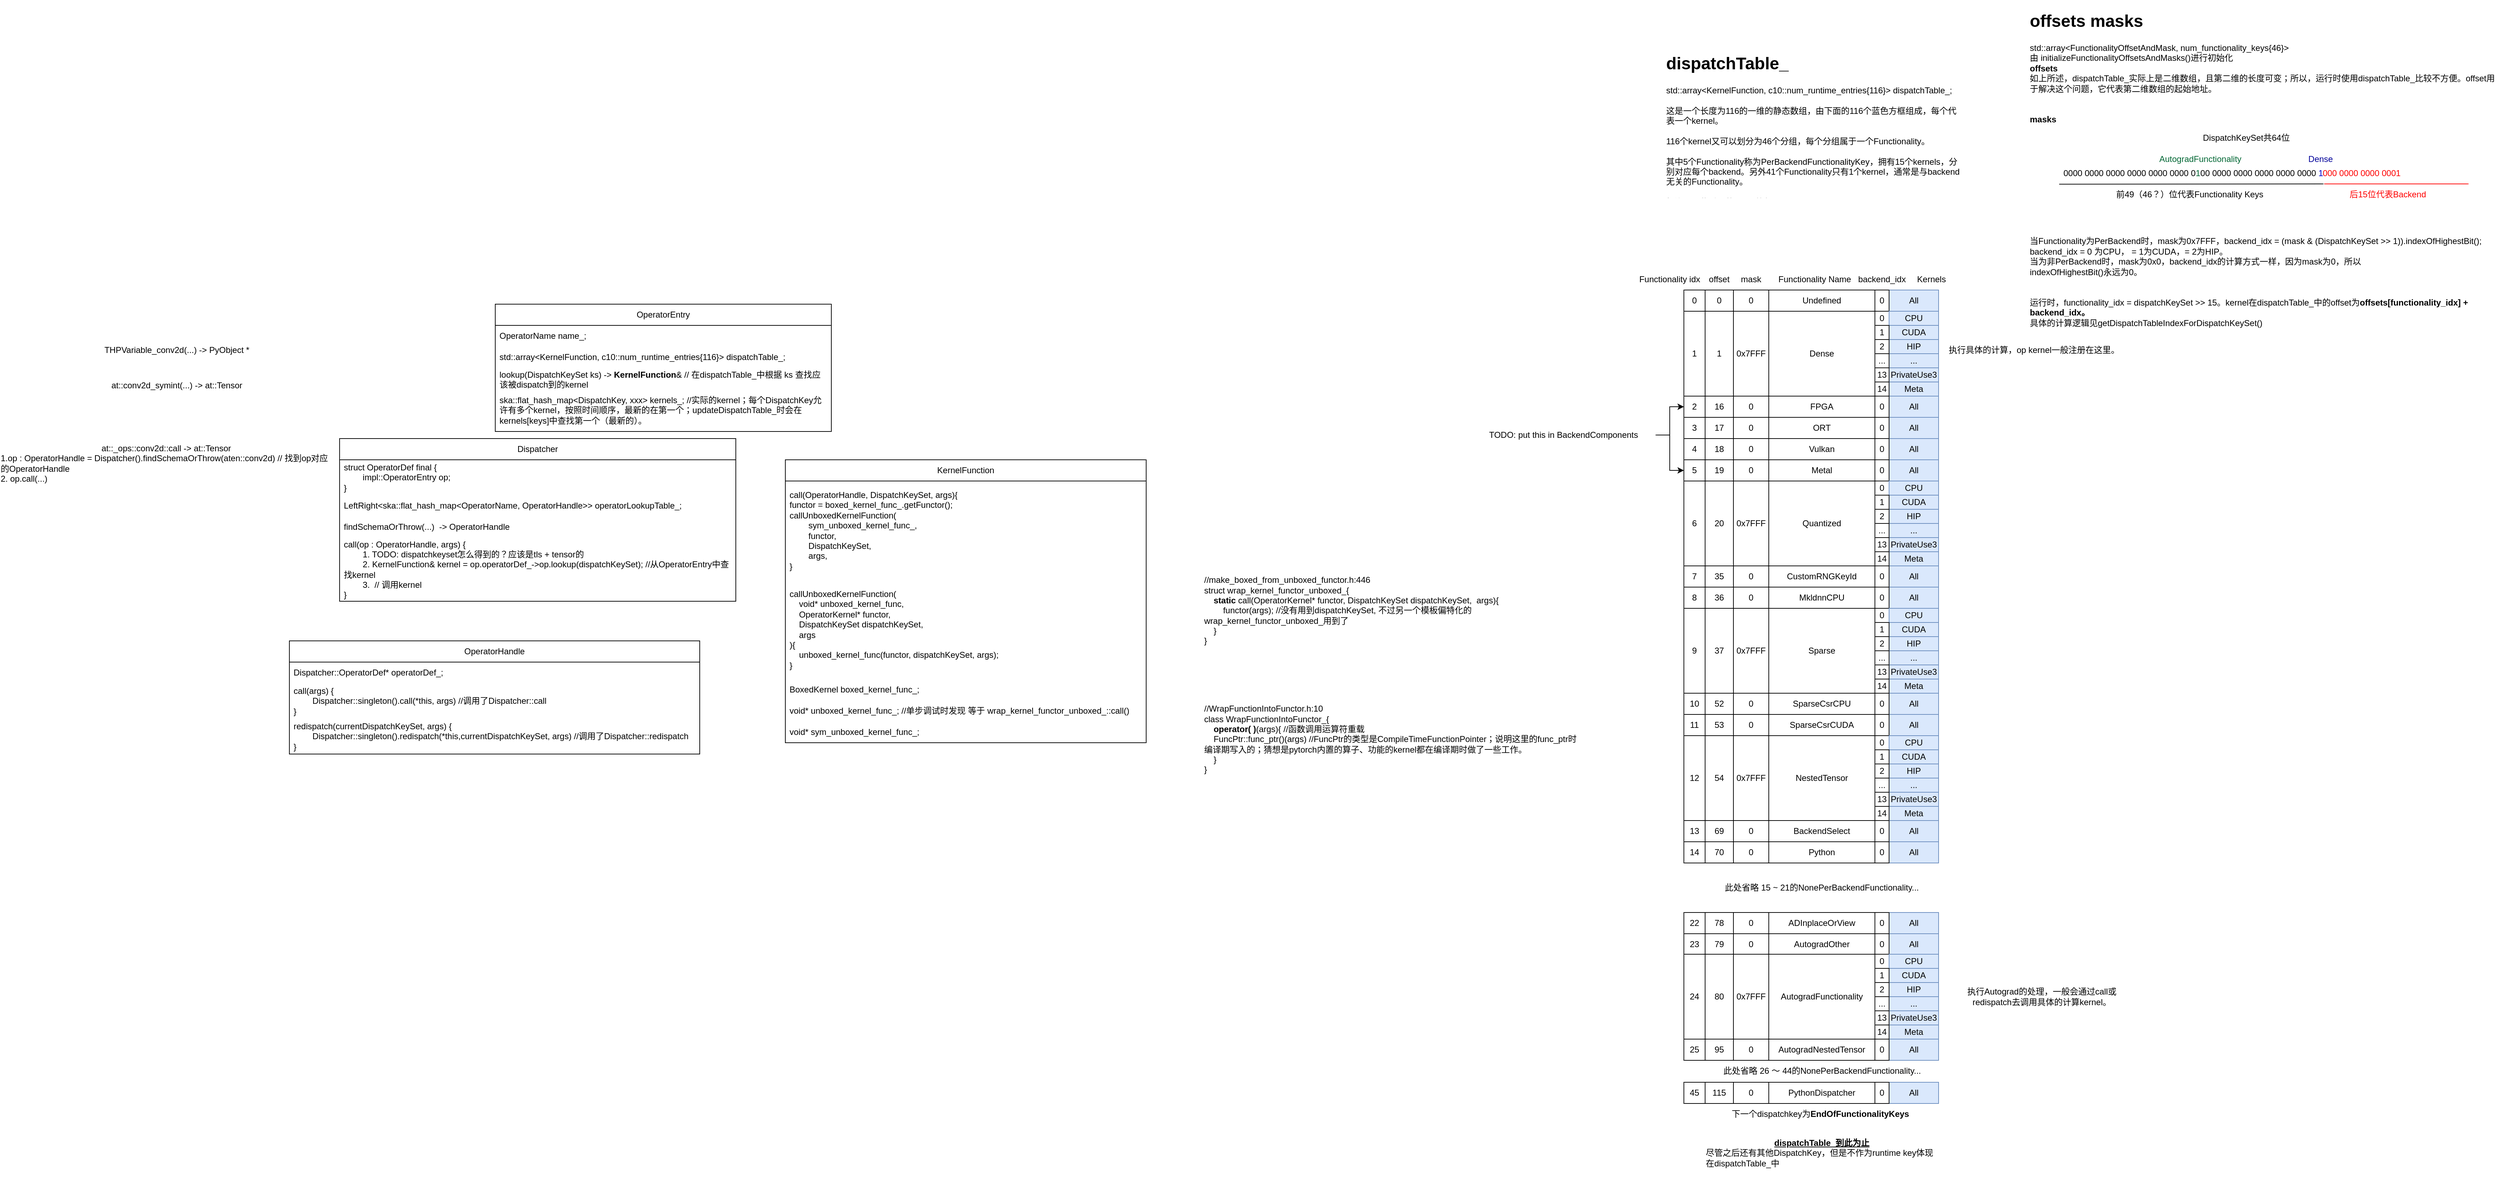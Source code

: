 <mxfile version="22.1.3" type="github">
  <diagram name="第 1 页" id="EEyN7_L1d9EwEOdHLBwh">
    <mxGraphModel dx="1648" dy="1654" grid="0" gridSize="10" guides="0" tooltips="1" connect="1" arrows="1" fold="1" page="1" pageScale="1" pageWidth="827" pageHeight="1169" math="0" shadow="0">
      <root>
        <mxCell id="0" />
        <mxCell id="1" parent="0" />
        <mxCell id="1I8nCy4y-NXWld2Ml792-2" value="OperatorEntry" style="swimlane;fontStyle=0;childLayout=stackLayout;horizontal=1;startSize=30;horizontalStack=0;resizeParent=1;resizeParentMax=0;resizeLast=0;collapsible=1;marginBottom=0;whiteSpace=wrap;html=1;noLabel=0;arcSize=15;swimlaneHead=1;swimlaneFillColor=none;" parent="1" vertex="1">
          <mxGeometry x="350" y="170" width="475" height="180" as="geometry" />
        </mxCell>
        <mxCell id="1I8nCy4y-NXWld2Ml792-4" value="OperatorName name_;" style="text;strokeColor=none;fillColor=none;align=left;verticalAlign=middle;spacingLeft=4;spacingRight=4;overflow=hidden;points=[[0,0.5],[1,0.5]];portConstraint=eastwest;rotatable=0;whiteSpace=wrap;html=1;" parent="1I8nCy4y-NXWld2Ml792-2" vertex="1">
          <mxGeometry y="30" width="475" height="30" as="geometry" />
        </mxCell>
        <mxCell id="1I8nCy4y-NXWld2Ml792-3" value="std::array&amp;lt;KernelFunction, c10::num_runtime_entries{116}&amp;gt; dispatchTable_;&amp;nbsp;" style="text;strokeColor=none;fillColor=none;align=left;verticalAlign=middle;spacingLeft=4;spacingRight=4;overflow=hidden;points=[[0,0.5],[1,0.5]];portConstraint=eastwest;rotatable=0;whiteSpace=wrap;html=1;" parent="1I8nCy4y-NXWld2Ml792-2" vertex="1">
          <mxGeometry y="60" width="475" height="30" as="geometry" />
        </mxCell>
        <mxCell id="1I8nCy4y-NXWld2Ml792-5" value="lookup(DispatchKeySet ks) -&amp;gt;&amp;nbsp;&lt;b&gt;KernelFunction&lt;/b&gt;&amp;amp; // 在dispatchTable_中根据 ks 查找应该被dispatch到的kernel&amp;nbsp;" style="text;strokeColor=none;fillColor=none;align=left;verticalAlign=middle;spacingLeft=4;spacingRight=4;overflow=hidden;points=[[0,0.5],[1,0.5]];portConstraint=eastwest;rotatable=0;whiteSpace=wrap;html=1;" parent="1I8nCy4y-NXWld2Ml792-2" vertex="1">
          <mxGeometry y="90" width="475" height="30" as="geometry" />
        </mxCell>
        <mxCell id="1I8nCy4y-NXWld2Ml792-9" value="ska::flat_hash_map&amp;lt;DispatchKey, xxx&amp;gt; kernels_; //实际的kernel；每个DispatchKey允许有多个kernel，按照时间顺序，最新的在第一个；updateDispatchTable_时会在kernels[keys]中查找第一个（最新的）。" style="text;strokeColor=none;fillColor=none;align=left;verticalAlign=middle;spacingLeft=4;spacingRight=4;overflow=hidden;points=[[0,0.5],[1,0.5]];portConstraint=eastwest;rotatable=0;whiteSpace=wrap;html=1;" parent="1I8nCy4y-NXWld2Ml792-2" vertex="1">
          <mxGeometry y="120" width="475" height="60" as="geometry" />
        </mxCell>
        <mxCell id="1I8nCy4y-NXWld2Ml792-10" value="Dispatcher" style="swimlane;fontStyle=0;childLayout=stackLayout;horizontal=1;startSize=30;horizontalStack=0;resizeParent=1;resizeParentMax=0;resizeLast=0;collapsible=1;marginBottom=0;whiteSpace=wrap;html=1;noLabel=0;arcSize=15;swimlaneHead=1;swimlaneFillColor=none;" parent="1" vertex="1">
          <mxGeometry x="130" y="360" width="560" height="230" as="geometry" />
        </mxCell>
        <mxCell id="1I8nCy4y-NXWld2Ml792-11" value="struct OperatorDef final {&lt;br&gt;&#x9;&lt;span style=&quot;&quot;&gt;&lt;span style=&quot;white-space: pre;&quot;&gt;&#x9;&lt;/span&gt;impl::OperatorEntry op;&lt;/span&gt;&lt;br&gt;}&amp;nbsp;" style="text;strokeColor=none;fillColor=none;align=left;verticalAlign=middle;spacingLeft=4;spacingRight=4;overflow=hidden;points=[[0,0.5],[1,0.5]];portConstraint=eastwest;rotatable=0;whiteSpace=wrap;html=1;" parent="1I8nCy4y-NXWld2Ml792-10" vertex="1">
          <mxGeometry y="30" width="560" height="50" as="geometry" />
        </mxCell>
        <mxCell id="1I8nCy4y-NXWld2Ml792-13" value="LeftRight&amp;lt;ska::flat_hash_map&amp;lt;OperatorName, OperatorHandle&amp;gt;&amp;gt; operatorLookupTable_;&amp;nbsp;" style="text;strokeColor=none;fillColor=none;align=left;verticalAlign=middle;spacingLeft=4;spacingRight=4;overflow=hidden;points=[[0,0.5],[1,0.5]];portConstraint=eastwest;rotatable=0;whiteSpace=wrap;html=1;" parent="1I8nCy4y-NXWld2Ml792-10" vertex="1">
          <mxGeometry y="80" width="560" height="30" as="geometry" />
        </mxCell>
        <mxCell id="1I8nCy4y-NXWld2Ml792-14" value="findSchemaOrThrow(...)&amp;nbsp; -&amp;gt;&amp;nbsp;OperatorHandle" style="text;strokeColor=none;fillColor=none;align=left;verticalAlign=middle;spacingLeft=4;spacingRight=4;overflow=hidden;points=[[0,0.5],[1,0.5]];portConstraint=eastwest;rotatable=0;whiteSpace=wrap;html=1;" parent="1I8nCy4y-NXWld2Ml792-10" vertex="1">
          <mxGeometry y="110" width="560" height="30" as="geometry" />
        </mxCell>
        <mxCell id="1I8nCy4y-NXWld2Ml792-30" value="call(op : OperatorHandle, args) {&lt;br&gt;&lt;span style=&quot;white-space: pre;&quot;&gt;&#x9;&lt;/span&gt;1. TODO: dispatchkeyset怎么得到的？应该是tls + tensor的&lt;br&gt;&lt;span style=&quot;white-space: pre;&quot;&gt;&#x9;&lt;/span&gt;2. KernelFunction&amp;amp; kernel = op.operatorDef_-&amp;gt;op.lookup(dispatchKeySet); //从OperatorEntry中查找kernel&lt;br&gt;&lt;span style=&quot;white-space: pre;&quot;&gt;&#x9;&lt;/span&gt;3.&amp;nbsp; // 调用kernel&lt;br&gt;}" style="text;strokeColor=none;fillColor=none;align=left;verticalAlign=middle;spacingLeft=4;spacingRight=4;overflow=hidden;points=[[0,0.5],[1,0.5]];portConstraint=eastwest;rotatable=0;whiteSpace=wrap;html=1;" parent="1I8nCy4y-NXWld2Ml792-10" vertex="1">
          <mxGeometry y="140" width="560" height="90" as="geometry" />
        </mxCell>
        <mxCell id="1I8nCy4y-NXWld2Ml792-16" value="OperatorHandle" style="swimlane;fontStyle=0;childLayout=stackLayout;horizontal=1;startSize=30;horizontalStack=0;resizeParent=1;resizeParentMax=0;resizeLast=0;collapsible=1;marginBottom=0;whiteSpace=wrap;html=1;noLabel=0;arcSize=15;swimlaneHead=1;swimlaneFillColor=none;" parent="1" vertex="1">
          <mxGeometry x="59" y="646" width="580" height="160" as="geometry" />
        </mxCell>
        <mxCell id="1I8nCy4y-NXWld2Ml792-17" value="Dispatcher::OperatorDef* operatorDef_;" style="text;strokeColor=none;fillColor=none;align=left;verticalAlign=middle;spacingLeft=4;spacingRight=4;overflow=hidden;points=[[0,0.5],[1,0.5]];portConstraint=eastwest;rotatable=0;whiteSpace=wrap;html=1;" parent="1I8nCy4y-NXWld2Ml792-16" vertex="1">
          <mxGeometry y="30" width="580" height="30" as="geometry" />
        </mxCell>
        <mxCell id="1I8nCy4y-NXWld2Ml792-33" value="call(args) {&lt;br&gt;&lt;span style=&quot;white-space: pre;&quot;&gt;&#x9;&lt;/span&gt;Dispatcher::singleton().call(*this, args) //调用了Dispatcher::call&lt;br&gt;}" style="text;strokeColor=none;fillColor=none;align=left;verticalAlign=middle;spacingLeft=4;spacingRight=4;overflow=hidden;points=[[0,0.5],[1,0.5]];portConstraint=eastwest;rotatable=0;whiteSpace=wrap;html=1;" parent="1I8nCy4y-NXWld2Ml792-16" vertex="1">
          <mxGeometry y="60" width="580" height="50" as="geometry" />
        </mxCell>
        <mxCell id="Ar3AbyUFFaYx4zQCrKCH-8" value="redispatch(currentDispatchKeySet,&amp;nbsp;&lt;span style=&quot;background-color: initial;&quot;&gt;args) {&lt;/span&gt;&lt;br&gt;&lt;span style=&quot;white-space: pre;&quot;&gt;&#x9;&lt;/span&gt;Dispatcher::singleton().redispatch(*this,currentDispatchKeySet,&amp;nbsp;&lt;span style=&quot;background-color: initial;&quot;&gt;args) //调用了Dispatcher::redispatch&lt;/span&gt;&lt;br&gt;}" style="text;strokeColor=none;fillColor=none;align=left;verticalAlign=middle;spacingLeft=4;spacingRight=4;overflow=hidden;points=[[0,0.5],[1,0.5]];portConstraint=eastwest;rotatable=0;whiteSpace=wrap;html=1;" parent="1I8nCy4y-NXWld2Ml792-16" vertex="1">
          <mxGeometry y="110" width="580" height="50" as="geometry" />
        </mxCell>
        <mxCell id="1I8nCy4y-NXWld2Ml792-26" value="THPVariable_conv2d(...) -&amp;gt; PyObject *" style="text;html=1;strokeColor=none;fillColor=none;align=center;verticalAlign=middle;whiteSpace=wrap;rounded=0;" parent="1" vertex="1">
          <mxGeometry x="-220" y="220" width="240" height="30" as="geometry" />
        </mxCell>
        <mxCell id="1I8nCy4y-NXWld2Ml792-27" value="at::conv2d_symint(...) -&amp;gt; at::Tensor" style="text;html=1;strokeColor=none;fillColor=none;align=center;verticalAlign=middle;whiteSpace=wrap;rounded=0;" parent="1" vertex="1">
          <mxGeometry x="-220" y="270" width="240" height="30" as="geometry" />
        </mxCell>
        <mxCell id="1I8nCy4y-NXWld2Ml792-29" value="at::_ops::conv2d::call -&amp;gt; at::Tensor&lt;br&gt;&lt;div style=&quot;text-align: left;&quot;&gt;&lt;span style=&quot;background-color: initial;&quot;&gt;1.op : OperatorHandle = Dispatcher().&lt;/span&gt;findSchemaOrThrow(aten::conv2d) // 找到op对应的OperatorHandle&lt;/div&gt;&lt;div style=&quot;text-align: left;&quot;&gt;2. op.call(...)&amp;nbsp;&lt;/div&gt;" style="text;html=1;strokeColor=none;fillColor=none;align=center;verticalAlign=middle;whiteSpace=wrap;rounded=0;" parent="1" vertex="1">
          <mxGeometry x="-350" y="380" width="470" height="30" as="geometry" />
        </mxCell>
        <mxCell id="1I8nCy4y-NXWld2Ml792-35" value="KernelFunction" style="swimlane;fontStyle=0;childLayout=stackLayout;horizontal=1;startSize=30;horizontalStack=0;resizeParent=1;resizeParentMax=0;resizeLast=0;collapsible=1;marginBottom=0;whiteSpace=wrap;html=1;" parent="1" vertex="1">
          <mxGeometry x="760" y="390" width="510" height="400" as="geometry" />
        </mxCell>
        <mxCell id="1I8nCy4y-NXWld2Ml792-36" value="call(OperatorHandle, DispatchKeySet, args){&lt;br&gt;functor = boxed_kernel_func_.getFunctor();&lt;br&gt;callUnboxedKernelFunction(&lt;span style=&quot;white-space: pre;&quot;&gt;&lt;br&gt;&lt;/span&gt;&lt;span style=&quot;white-space: pre;&quot;&gt;&#x9;&lt;/span&gt;sym_unboxed_kernel_func_,&lt;br&gt;&lt;span style=&quot;background-color: initial;&quot;&gt;&lt;span style=&quot;white-space: pre;&quot;&gt;&#x9;&lt;/span&gt;functor,&lt;br&gt;&lt;span style=&quot;white-space: pre;&quot;&gt;&#x9;&lt;/span&gt;DispatchKeySet,&lt;br&gt;&lt;span style=&quot;white-space: pre;&quot;&gt;&#x9;&lt;/span&gt;args,&lt;br&gt;}&lt;br&gt;&lt;/span&gt;" style="text;strokeColor=none;fillColor=none;align=left;verticalAlign=middle;spacingLeft=4;spacingRight=4;overflow=hidden;points=[[0,0.5],[1,0.5]];portConstraint=eastwest;rotatable=0;whiteSpace=wrap;html=1;" parent="1I8nCy4y-NXWld2Ml792-35" vertex="1">
          <mxGeometry y="30" width="510" height="140" as="geometry" />
        </mxCell>
        <mxCell id="1I8nCy4y-NXWld2Ml792-41" value="callUnboxedKernelFunction(&lt;br&gt;&lt;span style=&quot;&quot;&gt;&lt;span style=&quot;&quot;&gt;&amp;nbsp;&amp;nbsp;&amp;nbsp;&amp;nbsp;&lt;/span&gt;&lt;/span&gt;void* unboxed_kernel_func,&lt;br&gt;&lt;span style=&quot;&quot;&gt;&lt;span style=&quot;&quot;&gt;&amp;nbsp;&amp;nbsp;&amp;nbsp;&amp;nbsp;&lt;/span&gt;&lt;/span&gt;OperatorKernel* functor,&lt;br&gt;&lt;span style=&quot;&quot;&gt;&lt;span style=&quot;&quot;&gt;&amp;nbsp;&amp;nbsp;&amp;nbsp;&amp;nbsp;&lt;/span&gt;&lt;/span&gt;DispatchKeySet dispatchKeySet,&lt;br&gt;&lt;span style=&quot;&quot;&gt;&lt;span style=&quot;&quot;&gt;&amp;nbsp;&amp;nbsp;&amp;nbsp;&amp;nbsp;&lt;/span&gt;&lt;/span&gt;args&lt;br&gt;){&lt;br&gt;&lt;span style=&quot;&quot;&gt;&lt;span style=&quot;&quot;&gt;&amp;nbsp;&amp;nbsp;&amp;nbsp;&amp;nbsp;&lt;/span&gt;&lt;/span&gt;unboxed_kernel_func(functor, dispatchKeySet, args);&lt;br&gt;}" style="text;strokeColor=none;fillColor=none;align=left;verticalAlign=middle;spacingLeft=4;spacingRight=4;overflow=hidden;points=[[0,0.5],[1,0.5]];portConstraint=eastwest;rotatable=0;whiteSpace=wrap;html=1;" parent="1I8nCy4y-NXWld2Ml792-35" vertex="1">
          <mxGeometry y="170" width="510" height="140" as="geometry" />
        </mxCell>
        <mxCell id="1I8nCy4y-NXWld2Ml792-39" value="BoxedKernel boxed_kernel_func_;" style="text;strokeColor=none;fillColor=none;align=left;verticalAlign=middle;spacingLeft=4;spacingRight=4;overflow=hidden;points=[[0,0.5],[1,0.5]];portConstraint=eastwest;rotatable=0;whiteSpace=wrap;html=1;" parent="1I8nCy4y-NXWld2Ml792-35" vertex="1">
          <mxGeometry y="310" width="510" height="30" as="geometry" />
        </mxCell>
        <mxCell id="1I8nCy4y-NXWld2Ml792-37" value="void* unboxed_kernel_func_; //单步调试时发现 等于&amp;nbsp;wrap_kernel_functor_unboxed_::call()" style="text;strokeColor=none;fillColor=none;align=left;verticalAlign=middle;spacingLeft=4;spacingRight=4;overflow=hidden;points=[[0,0.5],[1,0.5]];portConstraint=eastwest;rotatable=0;whiteSpace=wrap;html=1;" parent="1I8nCy4y-NXWld2Ml792-35" vertex="1">
          <mxGeometry y="340" width="510" height="30" as="geometry" />
        </mxCell>
        <mxCell id="1I8nCy4y-NXWld2Ml792-38" value="void* sym_unboxed_kernel_func_;" style="text;strokeColor=none;fillColor=none;align=left;verticalAlign=middle;spacingLeft=4;spacingRight=4;overflow=hidden;points=[[0,0.5],[1,0.5]];portConstraint=eastwest;rotatable=0;whiteSpace=wrap;html=1;" parent="1I8nCy4y-NXWld2Ml792-35" vertex="1">
          <mxGeometry y="370" width="510" height="30" as="geometry" />
        </mxCell>
        <mxCell id="1I8nCy4y-NXWld2Ml792-42" value="//make_boxed_from_unboxed_functor.h:446&lt;br&gt;struct wrap_kernel_functor_unboxed_{&lt;br&gt;&lt;div style=&quot;&quot;&gt;&lt;b&gt;&lt;span style=&quot;&quot;&gt;&lt;span style=&quot;white-space: pre;&quot;&gt;&amp;nbsp;&amp;nbsp;&amp;nbsp;&amp;nbsp;&lt;/span&gt;&lt;/span&gt;static&lt;/b&gt; call(OperatorKernel* functor, DispatchKeySet dispatchKeySet,&amp;nbsp; args){&lt;/div&gt;&lt;div style=&quot;&quot;&gt;&lt;span style=&quot;&quot;&gt;&lt;span style=&quot;white-space: pre;&quot;&gt;&amp;nbsp;&amp;nbsp;&amp;nbsp;&amp;nbsp;&lt;/span&gt;&lt;/span&gt;&lt;span style=&quot;&quot;&gt;&lt;span style=&quot;white-space: pre;&quot;&gt;&amp;nbsp;&amp;nbsp;&amp;nbsp;&amp;nbsp;&lt;/span&gt;&lt;/span&gt;functor(args); //没有用到dispatchKeySet, 不过另一个模板偏特化的&lt;/div&gt;wrap_kernel_functor_unboxed_用到了&lt;div style=&quot;&quot;&gt;&lt;span style=&quot;&quot;&gt;&lt;span style=&quot;white-space: pre;&quot;&gt;&amp;nbsp;&amp;nbsp;&amp;nbsp;&amp;nbsp;&lt;/span&gt;&lt;/span&gt;}&lt;br&gt;&lt;/div&gt;}" style="text;html=1;strokeColor=none;fillColor=none;align=left;verticalAlign=middle;whiteSpace=wrap;rounded=0;" parent="1" vertex="1">
          <mxGeometry x="1350" y="530" width="530" height="145" as="geometry" />
        </mxCell>
        <mxCell id="1I8nCy4y-NXWld2Ml792-44" value="//WrapFunctionIntoFunctor.h:10&lt;br&gt;class WrapFunctionIntoFunctor_{&lt;br&gt;&lt;b&gt;&lt;span style=&quot;&quot;&gt;&lt;span style=&quot;&quot;&gt;&amp;nbsp;&amp;nbsp;&amp;nbsp;&amp;nbsp;&lt;/span&gt;&lt;/span&gt;operator( )&lt;/b&gt;(args){ //函数调用运算符重载&lt;br&gt;&lt;span style=&quot;background-color: initial;&quot;&gt;&lt;span style=&quot;&quot;&gt;&lt;span style=&quot;white-space: pre;&quot;&gt;&amp;nbsp;&amp;nbsp;&amp;nbsp;&amp;nbsp;&lt;/span&gt;&lt;/span&gt;FuncPtr::func_ptr()(args) //FuncPtr的类型是CompileTimeFunctionPointer；说明这里的func_ptr时编译期写入的；猜想是pytorch内置的算子、功能的kernel都在编译期时做了一些工作。&lt;br&gt;&lt;/span&gt;&lt;div style=&quot;&quot;&gt;&lt;span style=&quot;&quot;&gt;&lt;span style=&quot;&quot;&gt;&amp;nbsp;&amp;nbsp;&amp;nbsp;&lt;span style=&quot;&quot;&gt;&lt;span style=&quot;&quot;&gt;&amp;nbsp;&lt;/span&gt;&lt;/span&gt;&lt;/span&gt;&lt;/span&gt;}&lt;br&gt;&lt;/div&gt;}" style="text;html=1;strokeColor=none;fillColor=none;align=left;verticalAlign=middle;whiteSpace=wrap;rounded=0;" parent="1" vertex="1">
          <mxGeometry x="1350" y="720" width="530" height="130" as="geometry" />
        </mxCell>
        <mxCell id="1I8nCy4y-NXWld2Ml792-490" value="&lt;h1&gt;dispatchTable_&lt;/h1&gt;&lt;div&gt;std::array&amp;lt;KernelFunction, c10::num_runtime_entries{116}&amp;gt; dispatchTable_;&amp;nbsp;&lt;br&gt;&lt;/div&gt;&lt;div&gt;&lt;br&gt;&lt;/div&gt;&lt;div&gt;这是一个长度为116的一维的静态数组，由下面的116个蓝色方框组成，每个代表一个kernel。&lt;/div&gt;&lt;div&gt;&lt;br&gt;&lt;/div&gt;&lt;div&gt;116个kernel又可以划分为46个分组，每个分组属于一个Functionality。&lt;/div&gt;&lt;div&gt;&lt;br&gt;&lt;/div&gt;&lt;div&gt;其中5个Functionality称为PerBackendFunctionalityKey，拥有&lt;span style=&quot;background-color: initial;&quot;&gt;15个kernels，分别对应每个backend。另外41个Functionality只有1个kernel，通常是与backend无关的Functionality。&lt;/span&gt;&lt;/div&gt;&lt;div&gt;&lt;span style=&quot;background-color: initial;&quot;&gt;&lt;br&gt;&lt;/span&gt;&lt;/div&gt;&lt;div&gt;&lt;span style=&quot;background-color: initial;&quot;&gt;标注了一些重要的key，比如&lt;b&gt;Dense&lt;/b&gt;，&lt;/span&gt;&lt;/div&gt;" style="text;html=1;strokeColor=none;fillColor=none;spacing=5;spacingTop=-20;whiteSpace=wrap;overflow=hidden;rounded=0;" parent="1" vertex="1">
          <mxGeometry x="2000" y="-190" width="430" height="210" as="geometry" />
        </mxCell>
        <mxCell id="Ar3AbyUFFaYx4zQCrKCH-4" value="" style="group" parent="1" vertex="1" connectable="0">
          <mxGeometry x="2490" y="-250" width="692.5" height="550" as="geometry" />
        </mxCell>
        <mxCell id="1I8nCy4y-NXWld2Ml792-493" value="&lt;h1&gt;offsets masks&lt;/h1&gt;&lt;div&gt;std::array&amp;lt;FunctionalityOffsetAndMask, num_functionality_keys{46}&amp;gt;&lt;/div&gt;&lt;div&gt;由&amp;nbsp;initializeFunctionalityOffsetsAndMasks()进行初始化&lt;/div&gt;&lt;div&gt;&lt;b&gt;offsets&lt;/b&gt;&lt;/div&gt;&lt;div&gt;如上所述，dispatchTable_实际上是二维数组，且第二维的长度可变；所以，运行时使用dispatchTable_比较不方便。offset用于解决这个问题，它代表第二维数组的起始地址。&lt;/div&gt;&lt;div&gt;&lt;br&gt;&lt;/div&gt;&lt;div&gt;&lt;br&gt;&lt;/div&gt;&lt;div&gt;&lt;b&gt;masks&lt;/b&gt;&lt;/div&gt;&lt;div&gt;&lt;b&gt;&lt;br&gt;&lt;/b&gt;&lt;/div&gt;&lt;div&gt;&lt;br&gt;&lt;/div&gt;&lt;div&gt;&lt;br&gt;&lt;/div&gt;&lt;div&gt;&lt;br&gt;&lt;/div&gt;&lt;div&gt;&lt;br&gt;&lt;/div&gt;&lt;div&gt;&lt;br&gt;&lt;/div&gt;&lt;div&gt;&lt;br&gt;&lt;/div&gt;&lt;div&gt;&lt;br&gt;&lt;/div&gt;&lt;div&gt;&lt;br&gt;&lt;/div&gt;&lt;div&gt;&lt;br&gt;&lt;/div&gt;&lt;div&gt;&lt;br&gt;&lt;/div&gt;&lt;div&gt;当Functionality为PerBackend时，mask为0x7FFF，backend_idx = (mask &amp;amp; (DispatchKeySet &amp;gt;&amp;gt; 1)).indexOfHighestBit();&amp;nbsp;&lt;/div&gt;backend_idx&amp;nbsp;&lt;span style=&quot;background-color: initial;&quot;&gt;= 0 为CPU， = 1为CUDA，= 2为HIP。&lt;/span&gt;&lt;br&gt;&lt;div&gt;当为非PerBackend时，mask为0x0，backend_idx的计算方式一样，因为mask为0，所以&lt;/div&gt;indexOfHighestBit()永远为0。&lt;br&gt;&lt;br&gt;&lt;br&gt;运行时，functionality_idx = dispatchKeySet &amp;gt;&amp;gt; 15。kernel在dispatchTable_中的offset为&lt;b&gt;offsets[functionality_idx] + backend_idx。&lt;/b&gt;&lt;br&gt;具体的计算逻辑见getDispatchTableIndexForDispatchKeySet()" style="text;html=1;strokeColor=none;fillColor=none;spacing=5;spacingTop=-20;whiteSpace=wrap;overflow=hidden;rounded=0;" parent="Ar3AbyUFFaYx4zQCrKCH-4" vertex="1">
          <mxGeometry x="23.5" width="669" height="550" as="geometry" />
        </mxCell>
        <mxCell id="1I8nCy4y-NXWld2Ml792-507" value="DispatchKeySet共64位" style="text;html=1;strokeColor=none;fillColor=none;align=center;verticalAlign=middle;whiteSpace=wrap;rounded=0;" parent="Ar3AbyUFFaYx4zQCrKCH-4" vertex="1">
          <mxGeometry x="220" y="170" width="230" height="30" as="geometry" />
        </mxCell>
        <mxCell id="Ar3AbyUFFaYx4zQCrKCH-3" value="" style="group" parent="Ar3AbyUFFaYx4zQCrKCH-4" vertex="1" connectable="0">
          <mxGeometry y="200" width="649" height="80" as="geometry" />
        </mxCell>
        <mxCell id="1I8nCy4y-NXWld2Ml792-495" value="0000 0000 0000 0000 0000 0000 0&lt;font color=&quot;#006633&quot;&gt;1&lt;/font&gt;00 0000 0000 0000 0000 0000 &lt;font color=&quot;#0000cc&quot;&gt;1&lt;/font&gt;" style="text;html=1;strokeColor=none;fillColor=none;align=center;verticalAlign=middle;whiteSpace=wrap;rounded=0;" parent="Ar3AbyUFFaYx4zQCrKCH-3" vertex="1">
          <mxGeometry y="20" width="520" height="30" as="geometry" />
        </mxCell>
        <mxCell id="Ar3AbyUFFaYx4zQCrKCH-1" value="" style="group" parent="Ar3AbyUFFaYx4zQCrKCH-3" vertex="1" connectable="0">
          <mxGeometry x="70.44" width="578.56" height="80" as="geometry" />
        </mxCell>
        <mxCell id="1I8nCy4y-NXWld2Ml792-496" value="000 0000 0000 0001" style="text;strokeColor=none;fillColor=none;align=center;verticalAlign=middle;whiteSpace=wrap;rounded=0;labelBackgroundColor=none;fontColor=#FF0000;" parent="Ar3AbyUFFaYx4zQCrKCH-1" vertex="1">
          <mxGeometry x="365.56" y="20" width="124" height="30" as="geometry" />
        </mxCell>
        <mxCell id="1I8nCy4y-NXWld2Ml792-497" value="AutogradFunctionality" style="text;html=1;strokeColor=none;fillColor=none;align=center;verticalAlign=middle;whiteSpace=wrap;rounded=0;fontColor=#006633;" parent="Ar3AbyUFFaYx4zQCrKCH-1" vertex="1">
          <mxGeometry x="169.56" width="60" height="30" as="geometry" />
        </mxCell>
        <mxCell id="1I8nCy4y-NXWld2Ml792-501" value="Dense" style="text;html=1;strokeColor=none;fillColor=none;align=center;verticalAlign=middle;whiteSpace=wrap;rounded=0;fontColor=#000099;" parent="Ar3AbyUFFaYx4zQCrKCH-1" vertex="1">
          <mxGeometry x="339.56" width="60" height="30" as="geometry" />
        </mxCell>
        <mxCell id="1I8nCy4y-NXWld2Ml792-502" value="" style="endArrow=none;html=1;rounded=0;exitX=0.147;exitY=1.18;exitDx=0;exitDy=0;exitPerimeter=0;" parent="Ar3AbyUFFaYx4zQCrKCH-1" edge="1">
          <mxGeometry width="50" height="50" relative="1" as="geometry">
            <mxPoint y="50.4" as="sourcePoint" />
            <mxPoint x="373.56" y="50" as="targetPoint" />
          </mxGeometry>
        </mxCell>
        <mxCell id="1I8nCy4y-NXWld2Ml792-504" value="前49（46？）位代表Functionality Keys" style="text;html=1;strokeColor=none;fillColor=none;align=center;verticalAlign=middle;whiteSpace=wrap;rounded=0;" parent="Ar3AbyUFFaYx4zQCrKCH-1" vertex="1">
          <mxGeometry x="69.56" y="50" width="230" height="30" as="geometry" />
        </mxCell>
        <mxCell id="1I8nCy4y-NXWld2Ml792-505" value="后15位代表Backend" style="text;html=1;strokeColor=none;fillColor=none;align=center;verticalAlign=middle;whiteSpace=wrap;rounded=0;fontColor=#FF0000;" parent="Ar3AbyUFFaYx4zQCrKCH-1" vertex="1">
          <mxGeometry x="399.56" y="50" width="130" height="30" as="geometry" />
        </mxCell>
        <mxCell id="1I8nCy4y-NXWld2Ml792-506" value="" style="endArrow=none;html=1;rounded=0;fontColor=#FF0000;strokeColor=#FF0000;" parent="Ar3AbyUFFaYx4zQCrKCH-1" edge="1">
          <mxGeometry width="50" height="50" relative="1" as="geometry">
            <mxPoint x="374.56" y="50" as="sourcePoint" />
            <mxPoint x="578.56" y="50" as="targetPoint" />
          </mxGeometry>
        </mxCell>
        <mxCell id="Ar3AbyUFFaYx4zQCrKCH-6" value="" style="group" parent="1" vertex="1" connectable="0">
          <mxGeometry x="1730" y="120" width="950" height="1290" as="geometry" />
        </mxCell>
        <mxCell id="1I8nCy4y-NXWld2Ml792-478" value="TODO: put this in BackendComponents" style="text;html=1;strokeColor=none;fillColor=none;align=center;verticalAlign=middle;whiteSpace=wrap;rounded=0;" parent="Ar3AbyUFFaYx4zQCrKCH-6" vertex="1">
          <mxGeometry y="220" width="260" height="30" as="geometry" />
        </mxCell>
        <mxCell id="Ar3AbyUFFaYx4zQCrKCH-5" value="" style="group" parent="Ar3AbyUFFaYx4zQCrKCH-6" vertex="1" connectable="0">
          <mxGeometry x="270" width="680" height="1290" as="geometry" />
        </mxCell>
        <mxCell id="1I8nCy4y-NXWld2Ml792-234" value="0" style="rounded=0;whiteSpace=wrap;html=1;" parent="Ar3AbyUFFaYx4zQCrKCH-5" vertex="1">
          <mxGeometry x="30" y="30" width="30" height="30" as="geometry" />
        </mxCell>
        <mxCell id="1I8nCy4y-NXWld2Ml792-235" value="Undefined" style="rounded=0;whiteSpace=wrap;html=1;" parent="Ar3AbyUFFaYx4zQCrKCH-5" vertex="1">
          <mxGeometry x="150" y="30" width="150" height="30" as="geometry" />
        </mxCell>
        <mxCell id="1I8nCy4y-NXWld2Ml792-236" value="0" style="rounded=0;whiteSpace=wrap;html=1;" parent="Ar3AbyUFFaYx4zQCrKCH-5" vertex="1">
          <mxGeometry x="60" y="30" width="40" height="30" as="geometry" />
        </mxCell>
        <mxCell id="1I8nCy4y-NXWld2Ml792-237" value="0" style="rounded=0;whiteSpace=wrap;html=1;" parent="Ar3AbyUFFaYx4zQCrKCH-5" vertex="1">
          <mxGeometry x="100" y="30" width="50" height="30" as="geometry" />
        </mxCell>
        <mxCell id="1I8nCy4y-NXWld2Ml792-264" value="All" style="rounded=0;whiteSpace=wrap;html=1;fillColor=#dae8fc;strokeColor=#6c8ebf;" parent="Ar3AbyUFFaYx4zQCrKCH-5" vertex="1">
          <mxGeometry x="320" y="30" width="70" height="30" as="geometry" />
        </mxCell>
        <mxCell id="1I8nCy4y-NXWld2Ml792-266" value="Functionality idx" style="text;html=1;strokeColor=none;fillColor=none;align=center;verticalAlign=middle;whiteSpace=wrap;rounded=0;" parent="Ar3AbyUFFaYx4zQCrKCH-5" vertex="1">
          <mxGeometry x="-40" width="100" height="30" as="geometry" />
        </mxCell>
        <mxCell id="1I8nCy4y-NXWld2Ml792-267" value="offset" style="text;html=1;strokeColor=none;fillColor=none;align=center;verticalAlign=middle;whiteSpace=wrap;rounded=0;" parent="Ar3AbyUFFaYx4zQCrKCH-5" vertex="1">
          <mxGeometry x="50" width="60" height="30" as="geometry" />
        </mxCell>
        <mxCell id="1I8nCy4y-NXWld2Ml792-268" value="mask" style="text;html=1;strokeColor=none;fillColor=none;align=center;verticalAlign=middle;whiteSpace=wrap;rounded=0;" parent="Ar3AbyUFFaYx4zQCrKCH-5" vertex="1">
          <mxGeometry x="95" width="60" height="30" as="geometry" />
        </mxCell>
        <mxCell id="1I8nCy4y-NXWld2Ml792-269" value="Functionality Name" style="text;html=1;strokeColor=none;fillColor=none;align=center;verticalAlign=middle;whiteSpace=wrap;rounded=0;" parent="Ar3AbyUFFaYx4zQCrKCH-5" vertex="1">
          <mxGeometry x="160" width="110" height="30" as="geometry" />
        </mxCell>
        <mxCell id="1I8nCy4y-NXWld2Ml792-270" value="Kernels" style="text;html=1;strokeColor=none;fillColor=none;align=center;verticalAlign=middle;whiteSpace=wrap;rounded=0;" parent="Ar3AbyUFFaYx4zQCrKCH-5" vertex="1">
          <mxGeometry x="350" width="60" height="30" as="geometry" />
        </mxCell>
        <mxCell id="1I8nCy4y-NXWld2Ml792-271" value="2" style="rounded=0;whiteSpace=wrap;html=1;" parent="Ar3AbyUFFaYx4zQCrKCH-5" vertex="1">
          <mxGeometry x="30" y="180" width="30" height="30" as="geometry" />
        </mxCell>
        <mxCell id="1I8nCy4y-NXWld2Ml792-272" value="FPGA" style="rounded=0;whiteSpace=wrap;html=1;" parent="Ar3AbyUFFaYx4zQCrKCH-5" vertex="1">
          <mxGeometry x="150" y="180" width="150" height="30" as="geometry" />
        </mxCell>
        <mxCell id="1I8nCy4y-NXWld2Ml792-273" value="16" style="rounded=0;whiteSpace=wrap;html=1;" parent="Ar3AbyUFFaYx4zQCrKCH-5" vertex="1">
          <mxGeometry x="60" y="180" width="40" height="30" as="geometry" />
        </mxCell>
        <mxCell id="1I8nCy4y-NXWld2Ml792-274" value="0" style="rounded=0;whiteSpace=wrap;html=1;" parent="Ar3AbyUFFaYx4zQCrKCH-5" vertex="1">
          <mxGeometry x="100" y="180" width="50" height="30" as="geometry" />
        </mxCell>
        <mxCell id="1I8nCy4y-NXWld2Ml792-278" value="3" style="rounded=0;whiteSpace=wrap;html=1;" parent="Ar3AbyUFFaYx4zQCrKCH-5" vertex="1">
          <mxGeometry x="30" y="210" width="30" height="30" as="geometry" />
        </mxCell>
        <mxCell id="1I8nCy4y-NXWld2Ml792-279" value="ORT" style="rounded=0;whiteSpace=wrap;html=1;" parent="Ar3AbyUFFaYx4zQCrKCH-5" vertex="1">
          <mxGeometry x="150" y="210" width="150" height="30" as="geometry" />
        </mxCell>
        <mxCell id="1I8nCy4y-NXWld2Ml792-280" value="17" style="rounded=0;whiteSpace=wrap;html=1;" parent="Ar3AbyUFFaYx4zQCrKCH-5" vertex="1">
          <mxGeometry x="60" y="210" width="40" height="30" as="geometry" />
        </mxCell>
        <mxCell id="1I8nCy4y-NXWld2Ml792-281" value="0" style="rounded=0;whiteSpace=wrap;html=1;" parent="Ar3AbyUFFaYx4zQCrKCH-5" vertex="1">
          <mxGeometry x="100" y="210" width="50" height="30" as="geometry" />
        </mxCell>
        <mxCell id="1I8nCy4y-NXWld2Ml792-283" value="0" style="rounded=0;whiteSpace=wrap;html=1;" parent="Ar3AbyUFFaYx4zQCrKCH-5" vertex="1">
          <mxGeometry x="300" y="30" width="20" height="30" as="geometry" />
        </mxCell>
        <mxCell id="1I8nCy4y-NXWld2Ml792-284" value="backend_idx" style="text;html=1;strokeColor=none;fillColor=none;align=center;verticalAlign=middle;whiteSpace=wrap;rounded=0;" parent="Ar3AbyUFFaYx4zQCrKCH-5" vertex="1">
          <mxGeometry x="280" width="60" height="30" as="geometry" />
        </mxCell>
        <mxCell id="1I8nCy4y-NXWld2Ml792-285" value="All" style="rounded=0;whiteSpace=wrap;html=1;fillColor=#dae8fc;strokeColor=#6c8ebf;" parent="Ar3AbyUFFaYx4zQCrKCH-5" vertex="1">
          <mxGeometry x="320" y="180" width="70" height="30" as="geometry" />
        </mxCell>
        <mxCell id="1I8nCy4y-NXWld2Ml792-286" value="0" style="rounded=0;whiteSpace=wrap;html=1;" parent="Ar3AbyUFFaYx4zQCrKCH-5" vertex="1">
          <mxGeometry x="300" y="180" width="20" height="30" as="geometry" />
        </mxCell>
        <mxCell id="1I8nCy4y-NXWld2Ml792-287" value="All" style="rounded=0;whiteSpace=wrap;html=1;fillColor=#dae8fc;strokeColor=#6c8ebf;" parent="Ar3AbyUFFaYx4zQCrKCH-5" vertex="1">
          <mxGeometry x="320" y="210" width="70" height="30" as="geometry" />
        </mxCell>
        <mxCell id="1I8nCy4y-NXWld2Ml792-288" value="0" style="rounded=0;whiteSpace=wrap;html=1;" parent="Ar3AbyUFFaYx4zQCrKCH-5" vertex="1">
          <mxGeometry x="300" y="210" width="20" height="30" as="geometry" />
        </mxCell>
        <mxCell id="1I8nCy4y-NXWld2Ml792-289" value="4" style="rounded=0;whiteSpace=wrap;html=1;" parent="Ar3AbyUFFaYx4zQCrKCH-5" vertex="1">
          <mxGeometry x="30" y="240" width="30" height="30" as="geometry" />
        </mxCell>
        <mxCell id="1I8nCy4y-NXWld2Ml792-290" value="Vulkan" style="rounded=0;whiteSpace=wrap;html=1;" parent="Ar3AbyUFFaYx4zQCrKCH-5" vertex="1">
          <mxGeometry x="150" y="240" width="150" height="30" as="geometry" />
        </mxCell>
        <mxCell id="1I8nCy4y-NXWld2Ml792-291" value="18" style="rounded=0;whiteSpace=wrap;html=1;" parent="Ar3AbyUFFaYx4zQCrKCH-5" vertex="1">
          <mxGeometry x="60" y="240" width="40" height="30" as="geometry" />
        </mxCell>
        <mxCell id="1I8nCy4y-NXWld2Ml792-292" value="0" style="rounded=0;whiteSpace=wrap;html=1;" parent="Ar3AbyUFFaYx4zQCrKCH-5" vertex="1">
          <mxGeometry x="100" y="240" width="50" height="30" as="geometry" />
        </mxCell>
        <mxCell id="1I8nCy4y-NXWld2Ml792-293" value="All" style="rounded=0;whiteSpace=wrap;html=1;fillColor=#dae8fc;strokeColor=#6c8ebf;" parent="Ar3AbyUFFaYx4zQCrKCH-5" vertex="1">
          <mxGeometry x="320" y="240" width="70" height="30" as="geometry" />
        </mxCell>
        <mxCell id="1I8nCy4y-NXWld2Ml792-294" value="0" style="rounded=0;whiteSpace=wrap;html=1;" parent="Ar3AbyUFFaYx4zQCrKCH-5" vertex="1">
          <mxGeometry x="300" y="240" width="20" height="30" as="geometry" />
        </mxCell>
        <mxCell id="1I8nCy4y-NXWld2Ml792-295" value="5" style="rounded=0;whiteSpace=wrap;html=1;" parent="Ar3AbyUFFaYx4zQCrKCH-5" vertex="1">
          <mxGeometry x="30" y="270" width="30" height="30" as="geometry" />
        </mxCell>
        <mxCell id="1I8nCy4y-NXWld2Ml792-296" value="Metal" style="rounded=0;whiteSpace=wrap;html=1;" parent="Ar3AbyUFFaYx4zQCrKCH-5" vertex="1">
          <mxGeometry x="150" y="270" width="150" height="30" as="geometry" />
        </mxCell>
        <mxCell id="1I8nCy4y-NXWld2Ml792-297" value="19" style="rounded=0;whiteSpace=wrap;html=1;" parent="Ar3AbyUFFaYx4zQCrKCH-5" vertex="1">
          <mxGeometry x="60" y="270" width="40" height="30" as="geometry" />
        </mxCell>
        <mxCell id="1I8nCy4y-NXWld2Ml792-298" value="0" style="rounded=0;whiteSpace=wrap;html=1;" parent="Ar3AbyUFFaYx4zQCrKCH-5" vertex="1">
          <mxGeometry x="100" y="270" width="50" height="30" as="geometry" />
        </mxCell>
        <mxCell id="1I8nCy4y-NXWld2Ml792-299" value="All" style="rounded=0;whiteSpace=wrap;html=1;fillColor=#dae8fc;strokeColor=#6c8ebf;" parent="Ar3AbyUFFaYx4zQCrKCH-5" vertex="1">
          <mxGeometry x="320" y="270" width="70" height="30" as="geometry" />
        </mxCell>
        <mxCell id="1I8nCy4y-NXWld2Ml792-300" value="0" style="rounded=0;whiteSpace=wrap;html=1;" parent="Ar3AbyUFFaYx4zQCrKCH-5" vertex="1">
          <mxGeometry x="300" y="270" width="20" height="30" as="geometry" />
        </mxCell>
        <mxCell id="1I8nCy4y-NXWld2Ml792-307" value="" style="group" parent="Ar3AbyUFFaYx4zQCrKCH-5" vertex="1" connectable="0">
          <mxGeometry x="30" y="60" width="360" height="120" as="geometry" />
        </mxCell>
        <mxCell id="1I8nCy4y-NXWld2Ml792-238" value="1" style="rounded=0;whiteSpace=wrap;html=1;" parent="1I8nCy4y-NXWld2Ml792-307" vertex="1">
          <mxGeometry width="30" height="120" as="geometry" />
        </mxCell>
        <mxCell id="1I8nCy4y-NXWld2Ml792-239" value="Dense" style="rounded=0;whiteSpace=wrap;html=1;" parent="1I8nCy4y-NXWld2Ml792-307" vertex="1">
          <mxGeometry x="120" width="150" height="120" as="geometry" />
        </mxCell>
        <mxCell id="1I8nCy4y-NXWld2Ml792-240" value="1" style="rounded=0;whiteSpace=wrap;html=1;" parent="1I8nCy4y-NXWld2Ml792-307" vertex="1">
          <mxGeometry x="30" width="40" height="120" as="geometry" />
        </mxCell>
        <mxCell id="1I8nCy4y-NXWld2Ml792-241" value="0x7FFF" style="rounded=0;whiteSpace=wrap;html=1;" parent="1I8nCy4y-NXWld2Ml792-307" vertex="1">
          <mxGeometry x="70" width="50" height="120" as="geometry" />
        </mxCell>
        <mxCell id="1I8nCy4y-NXWld2Ml792-243" value="0" style="rounded=0;whiteSpace=wrap;html=1;" parent="1I8nCy4y-NXWld2Ml792-307" vertex="1">
          <mxGeometry x="270" width="20" height="20" as="geometry" />
        </mxCell>
        <mxCell id="1I8nCy4y-NXWld2Ml792-244" value="CPU" style="rounded=0;whiteSpace=wrap;html=1;fillColor=#dae8fc;strokeColor=#6c8ebf;" parent="1I8nCy4y-NXWld2Ml792-307" vertex="1">
          <mxGeometry x="290" width="70" height="20" as="geometry" />
        </mxCell>
        <mxCell id="1I8nCy4y-NXWld2Ml792-245" value="CUDA" style="rounded=0;whiteSpace=wrap;html=1;fillColor=#dae8fc;strokeColor=#6c8ebf;" parent="1I8nCy4y-NXWld2Ml792-307" vertex="1">
          <mxGeometry x="290" y="20" width="70" height="20" as="geometry" />
        </mxCell>
        <mxCell id="1I8nCy4y-NXWld2Ml792-246" value="HIP" style="rounded=0;whiteSpace=wrap;html=1;fillColor=#dae8fc;strokeColor=#6c8ebf;" parent="1I8nCy4y-NXWld2Ml792-307" vertex="1">
          <mxGeometry x="290" y="40" width="70" height="20" as="geometry" />
        </mxCell>
        <mxCell id="1I8nCy4y-NXWld2Ml792-247" value="..." style="rounded=0;whiteSpace=wrap;html=1;fillColor=#dae8fc;strokeColor=#6c8ebf;" parent="1I8nCy4y-NXWld2Ml792-307" vertex="1">
          <mxGeometry x="290" y="60" width="70" height="20" as="geometry" />
        </mxCell>
        <mxCell id="1I8nCy4y-NXWld2Ml792-248" value="PrivateUse3" style="rounded=0;whiteSpace=wrap;html=1;fillColor=#dae8fc;strokeColor=#6c8ebf;" parent="1I8nCy4y-NXWld2Ml792-307" vertex="1">
          <mxGeometry x="290" y="80" width="70" height="20" as="geometry" />
        </mxCell>
        <mxCell id="1I8nCy4y-NXWld2Ml792-249" value="Meta" style="rounded=0;whiteSpace=wrap;html=1;fillColor=#dae8fc;strokeColor=#6c8ebf;" parent="1I8nCy4y-NXWld2Ml792-307" vertex="1">
          <mxGeometry x="290" y="100" width="70" height="20" as="geometry" />
        </mxCell>
        <mxCell id="1I8nCy4y-NXWld2Ml792-252" value="1" style="rounded=0;whiteSpace=wrap;html=1;" parent="1I8nCy4y-NXWld2Ml792-307" vertex="1">
          <mxGeometry x="270" y="20" width="20" height="20" as="geometry" />
        </mxCell>
        <mxCell id="1I8nCy4y-NXWld2Ml792-254" value="2" style="rounded=0;whiteSpace=wrap;html=1;" parent="1I8nCy4y-NXWld2Ml792-307" vertex="1">
          <mxGeometry x="270" y="40" width="20" height="20" as="geometry" />
        </mxCell>
        <mxCell id="1I8nCy4y-NXWld2Ml792-256" value="..." style="rounded=0;whiteSpace=wrap;html=1;" parent="1I8nCy4y-NXWld2Ml792-307" vertex="1">
          <mxGeometry x="270" y="60" width="20" height="20" as="geometry" />
        </mxCell>
        <mxCell id="1I8nCy4y-NXWld2Ml792-257" value="13" style="rounded=0;whiteSpace=wrap;html=1;" parent="1I8nCy4y-NXWld2Ml792-307" vertex="1">
          <mxGeometry x="270" y="80" width="20" height="20" as="geometry" />
        </mxCell>
        <mxCell id="1I8nCy4y-NXWld2Ml792-258" value="14" style="rounded=0;whiteSpace=wrap;html=1;" parent="1I8nCy4y-NXWld2Ml792-307" vertex="1">
          <mxGeometry x="270" y="100" width="20" height="20" as="geometry" />
        </mxCell>
        <mxCell id="1I8nCy4y-NXWld2Ml792-309" value="" style="group" parent="Ar3AbyUFFaYx4zQCrKCH-5" vertex="1" connectable="0">
          <mxGeometry x="30" y="300" width="360" height="120" as="geometry" />
        </mxCell>
        <mxCell id="1I8nCy4y-NXWld2Ml792-310" value="6" style="rounded=0;whiteSpace=wrap;html=1;" parent="1I8nCy4y-NXWld2Ml792-309" vertex="1">
          <mxGeometry width="30" height="120" as="geometry" />
        </mxCell>
        <mxCell id="1I8nCy4y-NXWld2Ml792-311" value="Quantized" style="rounded=0;whiteSpace=wrap;html=1;" parent="1I8nCy4y-NXWld2Ml792-309" vertex="1">
          <mxGeometry x="120" width="150" height="120" as="geometry" />
        </mxCell>
        <mxCell id="1I8nCy4y-NXWld2Ml792-312" value="20" style="rounded=0;whiteSpace=wrap;html=1;" parent="1I8nCy4y-NXWld2Ml792-309" vertex="1">
          <mxGeometry x="30" width="40" height="120" as="geometry" />
        </mxCell>
        <mxCell id="1I8nCy4y-NXWld2Ml792-313" value="0x7FFF" style="rounded=0;whiteSpace=wrap;html=1;" parent="1I8nCy4y-NXWld2Ml792-309" vertex="1">
          <mxGeometry x="70" width="50" height="120" as="geometry" />
        </mxCell>
        <mxCell id="1I8nCy4y-NXWld2Ml792-314" value="0" style="rounded=0;whiteSpace=wrap;html=1;" parent="1I8nCy4y-NXWld2Ml792-309" vertex="1">
          <mxGeometry x="270" width="20" height="20" as="geometry" />
        </mxCell>
        <mxCell id="1I8nCy4y-NXWld2Ml792-315" value="CPU" style="rounded=0;whiteSpace=wrap;html=1;fillColor=#dae8fc;strokeColor=#6c8ebf;" parent="1I8nCy4y-NXWld2Ml792-309" vertex="1">
          <mxGeometry x="290" width="70" height="20" as="geometry" />
        </mxCell>
        <mxCell id="1I8nCy4y-NXWld2Ml792-316" value="CUDA" style="rounded=0;whiteSpace=wrap;html=1;fillColor=#dae8fc;strokeColor=#6c8ebf;" parent="1I8nCy4y-NXWld2Ml792-309" vertex="1">
          <mxGeometry x="290" y="20" width="70" height="20" as="geometry" />
        </mxCell>
        <mxCell id="1I8nCy4y-NXWld2Ml792-317" value="HIP" style="rounded=0;whiteSpace=wrap;html=1;fillColor=#dae8fc;strokeColor=#6c8ebf;" parent="1I8nCy4y-NXWld2Ml792-309" vertex="1">
          <mxGeometry x="290" y="40" width="70" height="20" as="geometry" />
        </mxCell>
        <mxCell id="1I8nCy4y-NXWld2Ml792-318" value="..." style="rounded=0;whiteSpace=wrap;html=1;fillColor=#dae8fc;strokeColor=#6c8ebf;" parent="1I8nCy4y-NXWld2Ml792-309" vertex="1">
          <mxGeometry x="290" y="60" width="70" height="20" as="geometry" />
        </mxCell>
        <mxCell id="1I8nCy4y-NXWld2Ml792-319" value="PrivateUse3" style="rounded=0;whiteSpace=wrap;html=1;fillColor=#dae8fc;strokeColor=#6c8ebf;" parent="1I8nCy4y-NXWld2Ml792-309" vertex="1">
          <mxGeometry x="290" y="80" width="70" height="20" as="geometry" />
        </mxCell>
        <mxCell id="1I8nCy4y-NXWld2Ml792-320" value="Meta" style="rounded=0;whiteSpace=wrap;html=1;fillColor=#dae8fc;strokeColor=#6c8ebf;" parent="1I8nCy4y-NXWld2Ml792-309" vertex="1">
          <mxGeometry x="290" y="100" width="70" height="20" as="geometry" />
        </mxCell>
        <mxCell id="1I8nCy4y-NXWld2Ml792-321" value="1" style="rounded=0;whiteSpace=wrap;html=1;" parent="1I8nCy4y-NXWld2Ml792-309" vertex="1">
          <mxGeometry x="270" y="20" width="20" height="20" as="geometry" />
        </mxCell>
        <mxCell id="1I8nCy4y-NXWld2Ml792-322" value="2" style="rounded=0;whiteSpace=wrap;html=1;" parent="1I8nCy4y-NXWld2Ml792-309" vertex="1">
          <mxGeometry x="270" y="40" width="20" height="20" as="geometry" />
        </mxCell>
        <mxCell id="1I8nCy4y-NXWld2Ml792-323" value="..." style="rounded=0;whiteSpace=wrap;html=1;" parent="1I8nCy4y-NXWld2Ml792-309" vertex="1">
          <mxGeometry x="270" y="60" width="20" height="20" as="geometry" />
        </mxCell>
        <mxCell id="1I8nCy4y-NXWld2Ml792-324" value="13" style="rounded=0;whiteSpace=wrap;html=1;" parent="1I8nCy4y-NXWld2Ml792-309" vertex="1">
          <mxGeometry x="270" y="80" width="20" height="20" as="geometry" />
        </mxCell>
        <mxCell id="1I8nCy4y-NXWld2Ml792-325" value="14" style="rounded=0;whiteSpace=wrap;html=1;" parent="1I8nCy4y-NXWld2Ml792-309" vertex="1">
          <mxGeometry x="270" y="100" width="20" height="20" as="geometry" />
        </mxCell>
        <mxCell id="1I8nCy4y-NXWld2Ml792-339" value="" style="group" parent="Ar3AbyUFFaYx4zQCrKCH-5" vertex="1" connectable="0">
          <mxGeometry x="30" y="420" width="360" height="30" as="geometry" />
        </mxCell>
        <mxCell id="1I8nCy4y-NXWld2Ml792-326" value="7" style="rounded=0;whiteSpace=wrap;html=1;" parent="1I8nCy4y-NXWld2Ml792-339" vertex="1">
          <mxGeometry width="30" height="30" as="geometry" />
        </mxCell>
        <mxCell id="1I8nCy4y-NXWld2Ml792-327" value="CustomRNGKeyId" style="rounded=0;whiteSpace=wrap;html=1;" parent="1I8nCy4y-NXWld2Ml792-339" vertex="1">
          <mxGeometry x="120" width="150" height="30" as="geometry" />
        </mxCell>
        <mxCell id="1I8nCy4y-NXWld2Ml792-328" value="35" style="rounded=0;whiteSpace=wrap;html=1;" parent="1I8nCy4y-NXWld2Ml792-339" vertex="1">
          <mxGeometry x="30" width="40" height="30" as="geometry" />
        </mxCell>
        <mxCell id="1I8nCy4y-NXWld2Ml792-329" value="0" style="rounded=0;whiteSpace=wrap;html=1;" parent="1I8nCy4y-NXWld2Ml792-339" vertex="1">
          <mxGeometry x="70" width="50" height="30" as="geometry" />
        </mxCell>
        <mxCell id="1I8nCy4y-NXWld2Ml792-330" value="All" style="rounded=0;whiteSpace=wrap;html=1;fillColor=#dae8fc;strokeColor=#6c8ebf;" parent="1I8nCy4y-NXWld2Ml792-339" vertex="1">
          <mxGeometry x="290" width="70" height="30" as="geometry" />
        </mxCell>
        <mxCell id="1I8nCy4y-NXWld2Ml792-331" value="0" style="rounded=0;whiteSpace=wrap;html=1;" parent="1I8nCy4y-NXWld2Ml792-339" vertex="1">
          <mxGeometry x="270" width="20" height="30" as="geometry" />
        </mxCell>
        <mxCell id="1I8nCy4y-NXWld2Ml792-346" value="" style="group" parent="Ar3AbyUFFaYx4zQCrKCH-5" vertex="1" connectable="0">
          <mxGeometry x="30" y="450" width="360" height="30" as="geometry" />
        </mxCell>
        <mxCell id="1I8nCy4y-NXWld2Ml792-347" value="8" style="rounded=0;whiteSpace=wrap;html=1;" parent="1I8nCy4y-NXWld2Ml792-346" vertex="1">
          <mxGeometry width="30" height="30" as="geometry" />
        </mxCell>
        <mxCell id="1I8nCy4y-NXWld2Ml792-348" value="MkldnnCPU" style="rounded=0;whiteSpace=wrap;html=1;" parent="1I8nCy4y-NXWld2Ml792-346" vertex="1">
          <mxGeometry x="120" width="150" height="30" as="geometry" />
        </mxCell>
        <mxCell id="1I8nCy4y-NXWld2Ml792-349" value="36" style="rounded=0;whiteSpace=wrap;html=1;" parent="1I8nCy4y-NXWld2Ml792-346" vertex="1">
          <mxGeometry x="30" width="40" height="30" as="geometry" />
        </mxCell>
        <mxCell id="1I8nCy4y-NXWld2Ml792-350" value="0" style="rounded=0;whiteSpace=wrap;html=1;" parent="1I8nCy4y-NXWld2Ml792-346" vertex="1">
          <mxGeometry x="70" width="50" height="30" as="geometry" />
        </mxCell>
        <mxCell id="1I8nCy4y-NXWld2Ml792-351" value="All" style="rounded=0;whiteSpace=wrap;html=1;fillColor=#dae8fc;strokeColor=#6c8ebf;" parent="1I8nCy4y-NXWld2Ml792-346" vertex="1">
          <mxGeometry x="290" width="70" height="30" as="geometry" />
        </mxCell>
        <mxCell id="1I8nCy4y-NXWld2Ml792-352" value="0" style="rounded=0;whiteSpace=wrap;html=1;" parent="1I8nCy4y-NXWld2Ml792-346" vertex="1">
          <mxGeometry x="270" width="20" height="30" as="geometry" />
        </mxCell>
        <mxCell id="1I8nCy4y-NXWld2Ml792-353" value="" style="group" parent="Ar3AbyUFFaYx4zQCrKCH-5" vertex="1" connectable="0">
          <mxGeometry x="30" y="480" width="360" height="120" as="geometry" />
        </mxCell>
        <mxCell id="1I8nCy4y-NXWld2Ml792-354" value="9" style="rounded=0;whiteSpace=wrap;html=1;" parent="1I8nCy4y-NXWld2Ml792-353" vertex="1">
          <mxGeometry width="30" height="120" as="geometry" />
        </mxCell>
        <mxCell id="1I8nCy4y-NXWld2Ml792-355" value="Sparse" style="rounded=0;whiteSpace=wrap;html=1;" parent="1I8nCy4y-NXWld2Ml792-353" vertex="1">
          <mxGeometry x="120" width="150" height="120" as="geometry" />
        </mxCell>
        <mxCell id="1I8nCy4y-NXWld2Ml792-356" value="37" style="rounded=0;whiteSpace=wrap;html=1;" parent="1I8nCy4y-NXWld2Ml792-353" vertex="1">
          <mxGeometry x="30" width="40" height="120" as="geometry" />
        </mxCell>
        <mxCell id="1I8nCy4y-NXWld2Ml792-357" value="0x7FFF" style="rounded=0;whiteSpace=wrap;html=1;" parent="1I8nCy4y-NXWld2Ml792-353" vertex="1">
          <mxGeometry x="70" width="50" height="120" as="geometry" />
        </mxCell>
        <mxCell id="1I8nCy4y-NXWld2Ml792-358" value="0" style="rounded=0;whiteSpace=wrap;html=1;" parent="1I8nCy4y-NXWld2Ml792-353" vertex="1">
          <mxGeometry x="270" width="20" height="20" as="geometry" />
        </mxCell>
        <mxCell id="1I8nCy4y-NXWld2Ml792-359" value="CPU" style="rounded=0;whiteSpace=wrap;html=1;fillColor=#dae8fc;strokeColor=#6c8ebf;" parent="1I8nCy4y-NXWld2Ml792-353" vertex="1">
          <mxGeometry x="290" width="70" height="20" as="geometry" />
        </mxCell>
        <mxCell id="1I8nCy4y-NXWld2Ml792-360" value="CUDA" style="rounded=0;whiteSpace=wrap;html=1;fillColor=#dae8fc;strokeColor=#6c8ebf;" parent="1I8nCy4y-NXWld2Ml792-353" vertex="1">
          <mxGeometry x="290" y="20" width="70" height="20" as="geometry" />
        </mxCell>
        <mxCell id="1I8nCy4y-NXWld2Ml792-361" value="HIP" style="rounded=0;whiteSpace=wrap;html=1;fillColor=#dae8fc;strokeColor=#6c8ebf;" parent="1I8nCy4y-NXWld2Ml792-353" vertex="1">
          <mxGeometry x="290" y="40" width="70" height="20" as="geometry" />
        </mxCell>
        <mxCell id="1I8nCy4y-NXWld2Ml792-362" value="..." style="rounded=0;whiteSpace=wrap;html=1;fillColor=#dae8fc;strokeColor=#6c8ebf;" parent="1I8nCy4y-NXWld2Ml792-353" vertex="1">
          <mxGeometry x="290" y="60" width="70" height="20" as="geometry" />
        </mxCell>
        <mxCell id="1I8nCy4y-NXWld2Ml792-363" value="PrivateUse3" style="rounded=0;whiteSpace=wrap;html=1;fillColor=#dae8fc;strokeColor=#6c8ebf;" parent="1I8nCy4y-NXWld2Ml792-353" vertex="1">
          <mxGeometry x="290" y="80" width="70" height="20" as="geometry" />
        </mxCell>
        <mxCell id="1I8nCy4y-NXWld2Ml792-364" value="Meta" style="rounded=0;whiteSpace=wrap;html=1;fillColor=#dae8fc;strokeColor=#6c8ebf;" parent="1I8nCy4y-NXWld2Ml792-353" vertex="1">
          <mxGeometry x="290" y="100" width="70" height="20" as="geometry" />
        </mxCell>
        <mxCell id="1I8nCy4y-NXWld2Ml792-365" value="1" style="rounded=0;whiteSpace=wrap;html=1;" parent="1I8nCy4y-NXWld2Ml792-353" vertex="1">
          <mxGeometry x="270" y="20" width="20" height="20" as="geometry" />
        </mxCell>
        <mxCell id="1I8nCy4y-NXWld2Ml792-366" value="2" style="rounded=0;whiteSpace=wrap;html=1;" parent="1I8nCy4y-NXWld2Ml792-353" vertex="1">
          <mxGeometry x="270" y="40" width="20" height="20" as="geometry" />
        </mxCell>
        <mxCell id="1I8nCy4y-NXWld2Ml792-367" value="..." style="rounded=0;whiteSpace=wrap;html=1;" parent="1I8nCy4y-NXWld2Ml792-353" vertex="1">
          <mxGeometry x="270" y="60" width="20" height="20" as="geometry" />
        </mxCell>
        <mxCell id="1I8nCy4y-NXWld2Ml792-368" value="13" style="rounded=0;whiteSpace=wrap;html=1;" parent="1I8nCy4y-NXWld2Ml792-353" vertex="1">
          <mxGeometry x="270" y="80" width="20" height="20" as="geometry" />
        </mxCell>
        <mxCell id="1I8nCy4y-NXWld2Ml792-369" value="14" style="rounded=0;whiteSpace=wrap;html=1;" parent="1I8nCy4y-NXWld2Ml792-353" vertex="1">
          <mxGeometry x="270" y="100" width="20" height="20" as="geometry" />
        </mxCell>
        <mxCell id="1I8nCy4y-NXWld2Ml792-370" value="" style="group" parent="Ar3AbyUFFaYx4zQCrKCH-5" vertex="1" connectable="0">
          <mxGeometry x="30" y="600" width="360" height="30" as="geometry" />
        </mxCell>
        <mxCell id="1I8nCy4y-NXWld2Ml792-371" value="10" style="rounded=0;whiteSpace=wrap;html=1;" parent="1I8nCy4y-NXWld2Ml792-370" vertex="1">
          <mxGeometry width="30" height="30" as="geometry" />
        </mxCell>
        <mxCell id="1I8nCy4y-NXWld2Ml792-372" value="SparseCsrCPU" style="rounded=0;whiteSpace=wrap;html=1;" parent="1I8nCy4y-NXWld2Ml792-370" vertex="1">
          <mxGeometry x="120" width="150" height="30" as="geometry" />
        </mxCell>
        <mxCell id="1I8nCy4y-NXWld2Ml792-373" value="52" style="rounded=0;whiteSpace=wrap;html=1;" parent="1I8nCy4y-NXWld2Ml792-370" vertex="1">
          <mxGeometry x="30" width="40" height="30" as="geometry" />
        </mxCell>
        <mxCell id="1I8nCy4y-NXWld2Ml792-374" value="0" style="rounded=0;whiteSpace=wrap;html=1;" parent="1I8nCy4y-NXWld2Ml792-370" vertex="1">
          <mxGeometry x="70" width="50" height="30" as="geometry" />
        </mxCell>
        <mxCell id="1I8nCy4y-NXWld2Ml792-375" value="All" style="rounded=0;whiteSpace=wrap;html=1;fillColor=#dae8fc;strokeColor=#6c8ebf;" parent="1I8nCy4y-NXWld2Ml792-370" vertex="1">
          <mxGeometry x="290" width="70" height="30" as="geometry" />
        </mxCell>
        <mxCell id="1I8nCy4y-NXWld2Ml792-376" value="0" style="rounded=0;whiteSpace=wrap;html=1;" parent="1I8nCy4y-NXWld2Ml792-370" vertex="1">
          <mxGeometry x="270" width="20" height="30" as="geometry" />
        </mxCell>
        <mxCell id="1I8nCy4y-NXWld2Ml792-377" value="" style="group" parent="Ar3AbyUFFaYx4zQCrKCH-5" vertex="1" connectable="0">
          <mxGeometry x="30" y="630" width="360" height="30" as="geometry" />
        </mxCell>
        <mxCell id="1I8nCy4y-NXWld2Ml792-378" value="11" style="rounded=0;whiteSpace=wrap;html=1;" parent="1I8nCy4y-NXWld2Ml792-377" vertex="1">
          <mxGeometry width="30" height="30" as="geometry" />
        </mxCell>
        <mxCell id="1I8nCy4y-NXWld2Ml792-379" value="SparseCsrCUDA" style="rounded=0;whiteSpace=wrap;html=1;" parent="1I8nCy4y-NXWld2Ml792-377" vertex="1">
          <mxGeometry x="120" width="150" height="30" as="geometry" />
        </mxCell>
        <mxCell id="1I8nCy4y-NXWld2Ml792-380" value="53" style="rounded=0;whiteSpace=wrap;html=1;" parent="1I8nCy4y-NXWld2Ml792-377" vertex="1">
          <mxGeometry x="30" width="40" height="30" as="geometry" />
        </mxCell>
        <mxCell id="1I8nCy4y-NXWld2Ml792-381" value="0" style="rounded=0;whiteSpace=wrap;html=1;" parent="1I8nCy4y-NXWld2Ml792-377" vertex="1">
          <mxGeometry x="70" width="50" height="30" as="geometry" />
        </mxCell>
        <mxCell id="1I8nCy4y-NXWld2Ml792-382" value="All" style="rounded=0;whiteSpace=wrap;html=1;fillColor=#dae8fc;strokeColor=#6c8ebf;" parent="1I8nCy4y-NXWld2Ml792-377" vertex="1">
          <mxGeometry x="290" width="70" height="30" as="geometry" />
        </mxCell>
        <mxCell id="1I8nCy4y-NXWld2Ml792-383" value="0" style="rounded=0;whiteSpace=wrap;html=1;" parent="1I8nCy4y-NXWld2Ml792-377" vertex="1">
          <mxGeometry x="270" width="20" height="30" as="geometry" />
        </mxCell>
        <mxCell id="1I8nCy4y-NXWld2Ml792-384" value="" style="group" parent="Ar3AbyUFFaYx4zQCrKCH-5" vertex="1" connectable="0">
          <mxGeometry x="30" y="660" width="360" height="120" as="geometry" />
        </mxCell>
        <mxCell id="1I8nCy4y-NXWld2Ml792-385" value="12" style="rounded=0;whiteSpace=wrap;html=1;" parent="1I8nCy4y-NXWld2Ml792-384" vertex="1">
          <mxGeometry width="30" height="120" as="geometry" />
        </mxCell>
        <mxCell id="1I8nCy4y-NXWld2Ml792-386" value="NestedTensor" style="rounded=0;whiteSpace=wrap;html=1;" parent="1I8nCy4y-NXWld2Ml792-384" vertex="1">
          <mxGeometry x="120" width="150" height="120" as="geometry" />
        </mxCell>
        <mxCell id="1I8nCy4y-NXWld2Ml792-387" value="54" style="rounded=0;whiteSpace=wrap;html=1;" parent="1I8nCy4y-NXWld2Ml792-384" vertex="1">
          <mxGeometry x="30" width="40" height="120" as="geometry" />
        </mxCell>
        <mxCell id="1I8nCy4y-NXWld2Ml792-388" value="0x7FFF" style="rounded=0;whiteSpace=wrap;html=1;" parent="1I8nCy4y-NXWld2Ml792-384" vertex="1">
          <mxGeometry x="70" width="50" height="120" as="geometry" />
        </mxCell>
        <mxCell id="1I8nCy4y-NXWld2Ml792-389" value="0" style="rounded=0;whiteSpace=wrap;html=1;" parent="1I8nCy4y-NXWld2Ml792-384" vertex="1">
          <mxGeometry x="270" width="20" height="20" as="geometry" />
        </mxCell>
        <mxCell id="1I8nCy4y-NXWld2Ml792-390" value="CPU" style="rounded=0;whiteSpace=wrap;html=1;fillColor=#dae8fc;strokeColor=#6c8ebf;" parent="1I8nCy4y-NXWld2Ml792-384" vertex="1">
          <mxGeometry x="290" width="70" height="20" as="geometry" />
        </mxCell>
        <mxCell id="1I8nCy4y-NXWld2Ml792-391" value="CUDA" style="rounded=0;whiteSpace=wrap;html=1;fillColor=#dae8fc;strokeColor=#6c8ebf;" parent="1I8nCy4y-NXWld2Ml792-384" vertex="1">
          <mxGeometry x="290" y="20" width="70" height="20" as="geometry" />
        </mxCell>
        <mxCell id="1I8nCy4y-NXWld2Ml792-392" value="HIP" style="rounded=0;whiteSpace=wrap;html=1;fillColor=#dae8fc;strokeColor=#6c8ebf;" parent="1I8nCy4y-NXWld2Ml792-384" vertex="1">
          <mxGeometry x="290" y="40" width="70" height="20" as="geometry" />
        </mxCell>
        <mxCell id="1I8nCy4y-NXWld2Ml792-393" value="..." style="rounded=0;whiteSpace=wrap;html=1;fillColor=#dae8fc;strokeColor=#6c8ebf;" parent="1I8nCy4y-NXWld2Ml792-384" vertex="1">
          <mxGeometry x="290" y="60" width="70" height="20" as="geometry" />
        </mxCell>
        <mxCell id="1I8nCy4y-NXWld2Ml792-394" value="PrivateUse3" style="rounded=0;whiteSpace=wrap;html=1;fillColor=#dae8fc;strokeColor=#6c8ebf;" parent="1I8nCy4y-NXWld2Ml792-384" vertex="1">
          <mxGeometry x="290" y="80" width="70" height="20" as="geometry" />
        </mxCell>
        <mxCell id="1I8nCy4y-NXWld2Ml792-395" value="Meta" style="rounded=0;whiteSpace=wrap;html=1;fillColor=#dae8fc;strokeColor=#6c8ebf;" parent="1I8nCy4y-NXWld2Ml792-384" vertex="1">
          <mxGeometry x="290" y="100" width="70" height="20" as="geometry" />
        </mxCell>
        <mxCell id="1I8nCy4y-NXWld2Ml792-396" value="1" style="rounded=0;whiteSpace=wrap;html=1;" parent="1I8nCy4y-NXWld2Ml792-384" vertex="1">
          <mxGeometry x="270" y="20" width="20" height="20" as="geometry" />
        </mxCell>
        <mxCell id="1I8nCy4y-NXWld2Ml792-397" value="2" style="rounded=0;whiteSpace=wrap;html=1;" parent="1I8nCy4y-NXWld2Ml792-384" vertex="1">
          <mxGeometry x="270" y="40" width="20" height="20" as="geometry" />
        </mxCell>
        <mxCell id="1I8nCy4y-NXWld2Ml792-398" value="..." style="rounded=0;whiteSpace=wrap;html=1;" parent="1I8nCy4y-NXWld2Ml792-384" vertex="1">
          <mxGeometry x="270" y="60" width="20" height="20" as="geometry" />
        </mxCell>
        <mxCell id="1I8nCy4y-NXWld2Ml792-399" value="13" style="rounded=0;whiteSpace=wrap;html=1;" parent="1I8nCy4y-NXWld2Ml792-384" vertex="1">
          <mxGeometry x="270" y="80" width="20" height="20" as="geometry" />
        </mxCell>
        <mxCell id="1I8nCy4y-NXWld2Ml792-400" value="14" style="rounded=0;whiteSpace=wrap;html=1;" parent="1I8nCy4y-NXWld2Ml792-384" vertex="1">
          <mxGeometry x="270" y="100" width="20" height="20" as="geometry" />
        </mxCell>
        <mxCell id="1I8nCy4y-NXWld2Ml792-401" value="" style="group" parent="Ar3AbyUFFaYx4zQCrKCH-5" vertex="1" connectable="0">
          <mxGeometry x="30" y="780" width="360" height="30" as="geometry" />
        </mxCell>
        <mxCell id="1I8nCy4y-NXWld2Ml792-402" value="13" style="rounded=0;whiteSpace=wrap;html=1;" parent="1I8nCy4y-NXWld2Ml792-401" vertex="1">
          <mxGeometry width="30" height="30" as="geometry" />
        </mxCell>
        <mxCell id="1I8nCy4y-NXWld2Ml792-403" value="BackendSelect" style="rounded=0;whiteSpace=wrap;html=1;" parent="1I8nCy4y-NXWld2Ml792-401" vertex="1">
          <mxGeometry x="120" width="150" height="30" as="geometry" />
        </mxCell>
        <mxCell id="1I8nCy4y-NXWld2Ml792-404" value="69" style="rounded=0;whiteSpace=wrap;html=1;" parent="1I8nCy4y-NXWld2Ml792-401" vertex="1">
          <mxGeometry x="30" width="40" height="30" as="geometry" />
        </mxCell>
        <mxCell id="1I8nCy4y-NXWld2Ml792-405" value="0" style="rounded=0;whiteSpace=wrap;html=1;" parent="1I8nCy4y-NXWld2Ml792-401" vertex="1">
          <mxGeometry x="70" width="50" height="30" as="geometry" />
        </mxCell>
        <mxCell id="1I8nCy4y-NXWld2Ml792-406" value="All" style="rounded=0;whiteSpace=wrap;html=1;fillColor=#dae8fc;strokeColor=#6c8ebf;" parent="1I8nCy4y-NXWld2Ml792-401" vertex="1">
          <mxGeometry x="290" width="70" height="30" as="geometry" />
        </mxCell>
        <mxCell id="1I8nCy4y-NXWld2Ml792-407" value="0" style="rounded=0;whiteSpace=wrap;html=1;" parent="1I8nCy4y-NXWld2Ml792-401" vertex="1">
          <mxGeometry x="270" width="20" height="30" as="geometry" />
        </mxCell>
        <mxCell id="1I8nCy4y-NXWld2Ml792-408" value="" style="group" parent="Ar3AbyUFFaYx4zQCrKCH-5" vertex="1" connectable="0">
          <mxGeometry x="30" y="810" width="360" height="30" as="geometry" />
        </mxCell>
        <mxCell id="1I8nCy4y-NXWld2Ml792-409" value="14" style="rounded=0;whiteSpace=wrap;html=1;" parent="1I8nCy4y-NXWld2Ml792-408" vertex="1">
          <mxGeometry width="30" height="30" as="geometry" />
        </mxCell>
        <mxCell id="1I8nCy4y-NXWld2Ml792-410" value="Python" style="rounded=0;whiteSpace=wrap;html=1;" parent="1I8nCy4y-NXWld2Ml792-408" vertex="1">
          <mxGeometry x="120" width="150" height="30" as="geometry" />
        </mxCell>
        <mxCell id="1I8nCy4y-NXWld2Ml792-411" value="70" style="rounded=0;whiteSpace=wrap;html=1;" parent="1I8nCy4y-NXWld2Ml792-408" vertex="1">
          <mxGeometry x="30" width="40" height="30" as="geometry" />
        </mxCell>
        <mxCell id="1I8nCy4y-NXWld2Ml792-412" value="0" style="rounded=0;whiteSpace=wrap;html=1;" parent="1I8nCy4y-NXWld2Ml792-408" vertex="1">
          <mxGeometry x="70" width="50" height="30" as="geometry" />
        </mxCell>
        <mxCell id="1I8nCy4y-NXWld2Ml792-413" value="All" style="rounded=0;whiteSpace=wrap;html=1;fillColor=#dae8fc;strokeColor=#6c8ebf;" parent="1I8nCy4y-NXWld2Ml792-408" vertex="1">
          <mxGeometry x="290" width="70" height="30" as="geometry" />
        </mxCell>
        <mxCell id="1I8nCy4y-NXWld2Ml792-414" value="0" style="rounded=0;whiteSpace=wrap;html=1;" parent="1I8nCy4y-NXWld2Ml792-408" vertex="1">
          <mxGeometry x="270" width="20" height="30" as="geometry" />
        </mxCell>
        <mxCell id="1I8nCy4y-NXWld2Ml792-422" value="22" style="group" parent="Ar3AbyUFFaYx4zQCrKCH-5" vertex="1" connectable="0">
          <mxGeometry x="30" y="910" width="360" height="30" as="geometry" />
        </mxCell>
        <mxCell id="1I8nCy4y-NXWld2Ml792-423" value="22" style="rounded=0;whiteSpace=wrap;html=1;" parent="1I8nCy4y-NXWld2Ml792-422" vertex="1">
          <mxGeometry width="30" height="30" as="geometry" />
        </mxCell>
        <mxCell id="1I8nCy4y-NXWld2Ml792-424" value="ADInplaceOrView" style="rounded=0;whiteSpace=wrap;html=1;" parent="1I8nCy4y-NXWld2Ml792-422" vertex="1">
          <mxGeometry x="120" width="150" height="30" as="geometry" />
        </mxCell>
        <mxCell id="1I8nCy4y-NXWld2Ml792-425" value="78" style="rounded=0;whiteSpace=wrap;html=1;" parent="1I8nCy4y-NXWld2Ml792-422" vertex="1">
          <mxGeometry x="30" width="40" height="30" as="geometry" />
        </mxCell>
        <mxCell id="1I8nCy4y-NXWld2Ml792-426" value="0" style="rounded=0;whiteSpace=wrap;html=1;" parent="1I8nCy4y-NXWld2Ml792-422" vertex="1">
          <mxGeometry x="70" width="50" height="30" as="geometry" />
        </mxCell>
        <mxCell id="1I8nCy4y-NXWld2Ml792-427" value="All" style="rounded=0;whiteSpace=wrap;html=1;fillColor=#dae8fc;strokeColor=#6c8ebf;" parent="1I8nCy4y-NXWld2Ml792-422" vertex="1">
          <mxGeometry x="290" width="70" height="30" as="geometry" />
        </mxCell>
        <mxCell id="1I8nCy4y-NXWld2Ml792-428" value="0" style="rounded=0;whiteSpace=wrap;html=1;" parent="1I8nCy4y-NXWld2Ml792-422" vertex="1">
          <mxGeometry x="270" width="20" height="30" as="geometry" />
        </mxCell>
        <mxCell id="1I8nCy4y-NXWld2Ml792-429" value="" style="group" parent="Ar3AbyUFFaYx4zQCrKCH-5" vertex="1" connectable="0">
          <mxGeometry x="30" y="940" width="360" height="30" as="geometry" />
        </mxCell>
        <mxCell id="1I8nCy4y-NXWld2Ml792-430" value="23" style="rounded=0;whiteSpace=wrap;html=1;" parent="1I8nCy4y-NXWld2Ml792-429" vertex="1">
          <mxGeometry width="30" height="30" as="geometry" />
        </mxCell>
        <mxCell id="1I8nCy4y-NXWld2Ml792-431" value="AutogradOther" style="rounded=0;whiteSpace=wrap;html=1;" parent="1I8nCy4y-NXWld2Ml792-429" vertex="1">
          <mxGeometry x="120" width="150" height="30" as="geometry" />
        </mxCell>
        <mxCell id="1I8nCy4y-NXWld2Ml792-432" value="79" style="rounded=0;whiteSpace=wrap;html=1;" parent="1I8nCy4y-NXWld2Ml792-429" vertex="1">
          <mxGeometry x="30" width="40" height="30" as="geometry" />
        </mxCell>
        <mxCell id="1I8nCy4y-NXWld2Ml792-433" value="0" style="rounded=0;whiteSpace=wrap;html=1;" parent="1I8nCy4y-NXWld2Ml792-429" vertex="1">
          <mxGeometry x="70" width="50" height="30" as="geometry" />
        </mxCell>
        <mxCell id="1I8nCy4y-NXWld2Ml792-434" value="All" style="rounded=0;whiteSpace=wrap;html=1;fillColor=#dae8fc;strokeColor=#6c8ebf;" parent="1I8nCy4y-NXWld2Ml792-429" vertex="1">
          <mxGeometry x="290" width="70" height="30" as="geometry" />
        </mxCell>
        <mxCell id="1I8nCy4y-NXWld2Ml792-435" value="0" style="rounded=0;whiteSpace=wrap;html=1;" parent="1I8nCy4y-NXWld2Ml792-429" vertex="1">
          <mxGeometry x="270" width="20" height="30" as="geometry" />
        </mxCell>
        <mxCell id="1I8nCy4y-NXWld2Ml792-436" value="" style="group" parent="Ar3AbyUFFaYx4zQCrKCH-5" vertex="1" connectable="0">
          <mxGeometry x="30" y="969" width="430" height="120" as="geometry" />
        </mxCell>
        <mxCell id="1I8nCy4y-NXWld2Ml792-437" value="24" style="rounded=0;whiteSpace=wrap;html=1;" parent="1I8nCy4y-NXWld2Ml792-436" vertex="1">
          <mxGeometry width="30" height="120" as="geometry" />
        </mxCell>
        <mxCell id="1I8nCy4y-NXWld2Ml792-438" value="AutogradFunctionality" style="rounded=0;whiteSpace=wrap;html=1;" parent="1I8nCy4y-NXWld2Ml792-436" vertex="1">
          <mxGeometry x="120" width="150" height="120" as="geometry" />
        </mxCell>
        <mxCell id="1I8nCy4y-NXWld2Ml792-439" value="80" style="rounded=0;whiteSpace=wrap;html=1;" parent="1I8nCy4y-NXWld2Ml792-436" vertex="1">
          <mxGeometry x="30" width="40" height="120" as="geometry" />
        </mxCell>
        <mxCell id="1I8nCy4y-NXWld2Ml792-440" value="0x7FFF" style="rounded=0;whiteSpace=wrap;html=1;" parent="1I8nCy4y-NXWld2Ml792-436" vertex="1">
          <mxGeometry x="70" width="50" height="120" as="geometry" />
        </mxCell>
        <mxCell id="1I8nCy4y-NXWld2Ml792-441" value="0" style="rounded=0;whiteSpace=wrap;html=1;" parent="1I8nCy4y-NXWld2Ml792-436" vertex="1">
          <mxGeometry x="270" width="20" height="20" as="geometry" />
        </mxCell>
        <mxCell id="1I8nCy4y-NXWld2Ml792-442" value="CPU" style="rounded=0;whiteSpace=wrap;html=1;fillColor=#dae8fc;strokeColor=#6c8ebf;" parent="1I8nCy4y-NXWld2Ml792-436" vertex="1">
          <mxGeometry x="290" width="70" height="20" as="geometry" />
        </mxCell>
        <mxCell id="1I8nCy4y-NXWld2Ml792-443" value="CUDA" style="rounded=0;whiteSpace=wrap;html=1;fillColor=#dae8fc;strokeColor=#6c8ebf;" parent="1I8nCy4y-NXWld2Ml792-436" vertex="1">
          <mxGeometry x="290" y="20" width="70" height="20" as="geometry" />
        </mxCell>
        <mxCell id="1I8nCy4y-NXWld2Ml792-444" value="HIP" style="rounded=0;whiteSpace=wrap;html=1;fillColor=#dae8fc;strokeColor=#6c8ebf;" parent="1I8nCy4y-NXWld2Ml792-436" vertex="1">
          <mxGeometry x="290" y="40" width="70" height="20" as="geometry" />
        </mxCell>
        <mxCell id="1I8nCy4y-NXWld2Ml792-445" value="..." style="rounded=0;whiteSpace=wrap;html=1;fillColor=#dae8fc;strokeColor=#6c8ebf;" parent="1I8nCy4y-NXWld2Ml792-436" vertex="1">
          <mxGeometry x="290" y="60" width="70" height="20" as="geometry" />
        </mxCell>
        <mxCell id="1I8nCy4y-NXWld2Ml792-446" value="PrivateUse3" style="rounded=0;whiteSpace=wrap;html=1;fillColor=#dae8fc;strokeColor=#6c8ebf;" parent="1I8nCy4y-NXWld2Ml792-436" vertex="1">
          <mxGeometry x="290" y="80" width="70" height="20" as="geometry" />
        </mxCell>
        <mxCell id="1I8nCy4y-NXWld2Ml792-447" value="Meta" style="rounded=0;whiteSpace=wrap;html=1;fillColor=#dae8fc;strokeColor=#6c8ebf;" parent="1I8nCy4y-NXWld2Ml792-436" vertex="1">
          <mxGeometry x="290" y="100" width="70" height="20" as="geometry" />
        </mxCell>
        <mxCell id="1I8nCy4y-NXWld2Ml792-448" value="1" style="rounded=0;whiteSpace=wrap;html=1;" parent="1I8nCy4y-NXWld2Ml792-436" vertex="1">
          <mxGeometry x="270" y="20" width="20" height="20" as="geometry" />
        </mxCell>
        <mxCell id="1I8nCy4y-NXWld2Ml792-449" value="2" style="rounded=0;whiteSpace=wrap;html=1;" parent="1I8nCy4y-NXWld2Ml792-436" vertex="1">
          <mxGeometry x="270" y="40" width="20" height="20" as="geometry" />
        </mxCell>
        <mxCell id="1I8nCy4y-NXWld2Ml792-450" value="..." style="rounded=0;whiteSpace=wrap;html=1;" parent="1I8nCy4y-NXWld2Ml792-436" vertex="1">
          <mxGeometry x="270" y="60" width="20" height="20" as="geometry" />
        </mxCell>
        <mxCell id="1I8nCy4y-NXWld2Ml792-451" value="13" style="rounded=0;whiteSpace=wrap;html=1;" parent="1I8nCy4y-NXWld2Ml792-436" vertex="1">
          <mxGeometry x="270" y="80" width="20" height="20" as="geometry" />
        </mxCell>
        <mxCell id="1I8nCy4y-NXWld2Ml792-452" value="14" style="rounded=0;whiteSpace=wrap;html=1;" parent="1I8nCy4y-NXWld2Ml792-436" vertex="1">
          <mxGeometry x="270" y="100" width="20" height="20" as="geometry" />
        </mxCell>
        <mxCell id="1I8nCy4y-NXWld2Ml792-460" value="" style="group" parent="Ar3AbyUFFaYx4zQCrKCH-5" vertex="1" connectable="0">
          <mxGeometry x="30" y="1150" width="360" height="30" as="geometry" />
        </mxCell>
        <mxCell id="1I8nCy4y-NXWld2Ml792-461" value="45" style="rounded=0;whiteSpace=wrap;html=1;" parent="1I8nCy4y-NXWld2Ml792-460" vertex="1">
          <mxGeometry width="30" height="30" as="geometry" />
        </mxCell>
        <mxCell id="1I8nCy4y-NXWld2Ml792-462" value="PythonDispatcher" style="rounded=0;whiteSpace=wrap;html=1;" parent="1I8nCy4y-NXWld2Ml792-460" vertex="1">
          <mxGeometry x="120" width="150" height="30" as="geometry" />
        </mxCell>
        <mxCell id="1I8nCy4y-NXWld2Ml792-463" value="115" style="rounded=0;whiteSpace=wrap;html=1;" parent="1I8nCy4y-NXWld2Ml792-460" vertex="1">
          <mxGeometry x="30" width="40" height="30" as="geometry" />
        </mxCell>
        <mxCell id="1I8nCy4y-NXWld2Ml792-464" value="0" style="rounded=0;whiteSpace=wrap;html=1;" parent="1I8nCy4y-NXWld2Ml792-460" vertex="1">
          <mxGeometry x="70" width="50" height="30" as="geometry" />
        </mxCell>
        <mxCell id="1I8nCy4y-NXWld2Ml792-465" value="All" style="rounded=0;whiteSpace=wrap;html=1;fillColor=#dae8fc;strokeColor=#6c8ebf;" parent="1I8nCy4y-NXWld2Ml792-460" vertex="1">
          <mxGeometry x="290" width="70" height="30" as="geometry" />
        </mxCell>
        <mxCell id="1I8nCy4y-NXWld2Ml792-466" value="0" style="rounded=0;whiteSpace=wrap;html=1;" parent="1I8nCy4y-NXWld2Ml792-460" vertex="1">
          <mxGeometry x="270" width="20" height="30" as="geometry" />
        </mxCell>
        <mxCell id="1I8nCy4y-NXWld2Ml792-468" value="此处省略 15 ~ 21的NonePerBackendFunctionality..." style="text;html=1;strokeColor=none;fillColor=none;align=center;verticalAlign=middle;whiteSpace=wrap;rounded=0;" parent="Ar3AbyUFFaYx4zQCrKCH-5" vertex="1">
          <mxGeometry x="25" y="860" width="400" height="30" as="geometry" />
        </mxCell>
        <mxCell id="1I8nCy4y-NXWld2Ml792-477" value="&lt;b style=&quot;&quot;&gt;&lt;u&gt;dispatchTable_到此为止&lt;/u&gt;&lt;br&gt;&lt;div style=&quot;text-align: left;&quot;&gt;&lt;span style=&quot;background-color: initial; font-weight: normal;&quot;&gt;尽管之后还有其他DispatchKey，但是不作为runtime key体现在dispatchTable_中&lt;/span&gt;&lt;/div&gt;&lt;/b&gt;" style="text;html=1;strokeColor=none;fillColor=none;align=center;verticalAlign=middle;whiteSpace=wrap;rounded=0;" parent="Ar3AbyUFFaYx4zQCrKCH-5" vertex="1">
          <mxGeometry x="60" y="1210" width="330" height="80" as="geometry" />
        </mxCell>
        <mxCell id="1I8nCy4y-NXWld2Ml792-481" value="此处省略 26 ～ 44的NonePerBackendFunctionality..." style="text;html=1;strokeColor=none;fillColor=none;align=center;verticalAlign=middle;whiteSpace=wrap;rounded=0;" parent="Ar3AbyUFFaYx4zQCrKCH-5" vertex="1">
          <mxGeometry x="22.5" y="1119" width="405" height="30" as="geometry" />
        </mxCell>
        <mxCell id="1I8nCy4y-NXWld2Ml792-482" value="" style="group;fontColor=none;noLabel=1;" parent="Ar3AbyUFFaYx4zQCrKCH-5" vertex="1" connectable="0">
          <mxGeometry x="30" y="1089" width="360" height="30" as="geometry" />
        </mxCell>
        <mxCell id="1I8nCy4y-NXWld2Ml792-483" value="25" style="rounded=0;whiteSpace=wrap;html=1;" parent="1I8nCy4y-NXWld2Ml792-482" vertex="1">
          <mxGeometry width="30" height="30" as="geometry" />
        </mxCell>
        <mxCell id="1I8nCy4y-NXWld2Ml792-484" value="AutogradNestedTensor" style="rounded=0;whiteSpace=wrap;html=1;" parent="1I8nCy4y-NXWld2Ml792-482" vertex="1">
          <mxGeometry x="120" width="150" height="30" as="geometry" />
        </mxCell>
        <mxCell id="1I8nCy4y-NXWld2Ml792-485" value="95" style="rounded=0;whiteSpace=wrap;html=1;" parent="1I8nCy4y-NXWld2Ml792-482" vertex="1">
          <mxGeometry x="30" width="40" height="30" as="geometry" />
        </mxCell>
        <mxCell id="1I8nCy4y-NXWld2Ml792-486" value="0" style="rounded=0;whiteSpace=wrap;html=1;" parent="1I8nCy4y-NXWld2Ml792-482" vertex="1">
          <mxGeometry x="70" width="50" height="30" as="geometry" />
        </mxCell>
        <mxCell id="1I8nCy4y-NXWld2Ml792-487" value="All" style="rounded=0;whiteSpace=wrap;html=1;fillColor=#dae8fc;strokeColor=#6c8ebf;" parent="1I8nCy4y-NXWld2Ml792-482" vertex="1">
          <mxGeometry x="290" width="70" height="30" as="geometry" />
        </mxCell>
        <mxCell id="1I8nCy4y-NXWld2Ml792-488" value="0" style="rounded=0;whiteSpace=wrap;html=1;" parent="1I8nCy4y-NXWld2Ml792-482" vertex="1">
          <mxGeometry x="270" width="20" height="30" as="geometry" />
        </mxCell>
        <mxCell id="1I8nCy4y-NXWld2Ml792-489" value="下一个dispatchkey为&lt;b&gt;EndOfFunctionalityKeys&lt;/b&gt;" style="text;html=1;strokeColor=none;fillColor=none;align=center;verticalAlign=middle;whiteSpace=wrap;rounded=0;" parent="Ar3AbyUFFaYx4zQCrKCH-5" vertex="1">
          <mxGeometry x="68" y="1180" width="310" height="30" as="geometry" />
        </mxCell>
        <mxCell id="1I8nCy4y-NXWld2Ml792-491" value="执行具体的计算，op kernel一般注册在这里。" style="text;html=1;strokeColor=none;fillColor=none;align=center;verticalAlign=middle;whiteSpace=wrap;rounded=0;" parent="Ar3AbyUFFaYx4zQCrKCH-5" vertex="1">
          <mxGeometry x="370" y="100" width="310" height="30" as="geometry" />
        </mxCell>
        <mxCell id="1I8nCy4y-NXWld2Ml792-492" value="执行Autograd的处理，一般会通过call或redispatch去调用具体的计算kernel。" style="text;html=1;strokeColor=none;fillColor=none;align=center;verticalAlign=middle;whiteSpace=wrap;rounded=0;" parent="Ar3AbyUFFaYx4zQCrKCH-5" vertex="1">
          <mxGeometry x="420" y="1014" width="232" height="30" as="geometry" />
        </mxCell>
        <mxCell id="1I8nCy4y-NXWld2Ml792-479" style="edgeStyle=orthogonalEdgeStyle;rounded=0;orthogonalLoop=1;jettySize=auto;html=1;entryX=0;entryY=0.5;entryDx=0;entryDy=0;" parent="Ar3AbyUFFaYx4zQCrKCH-6" source="1I8nCy4y-NXWld2Ml792-478" target="1I8nCy4y-NXWld2Ml792-271" edge="1">
          <mxGeometry relative="1" as="geometry" />
        </mxCell>
        <mxCell id="1I8nCy4y-NXWld2Ml792-480" style="edgeStyle=orthogonalEdgeStyle;rounded=0;orthogonalLoop=1;jettySize=auto;html=1;entryX=0;entryY=0.5;entryDx=0;entryDy=0;" parent="Ar3AbyUFFaYx4zQCrKCH-6" source="1I8nCy4y-NXWld2Ml792-478" target="1I8nCy4y-NXWld2Ml792-295" edge="1">
          <mxGeometry relative="1" as="geometry" />
        </mxCell>
      </root>
    </mxGraphModel>
  </diagram>
</mxfile>
